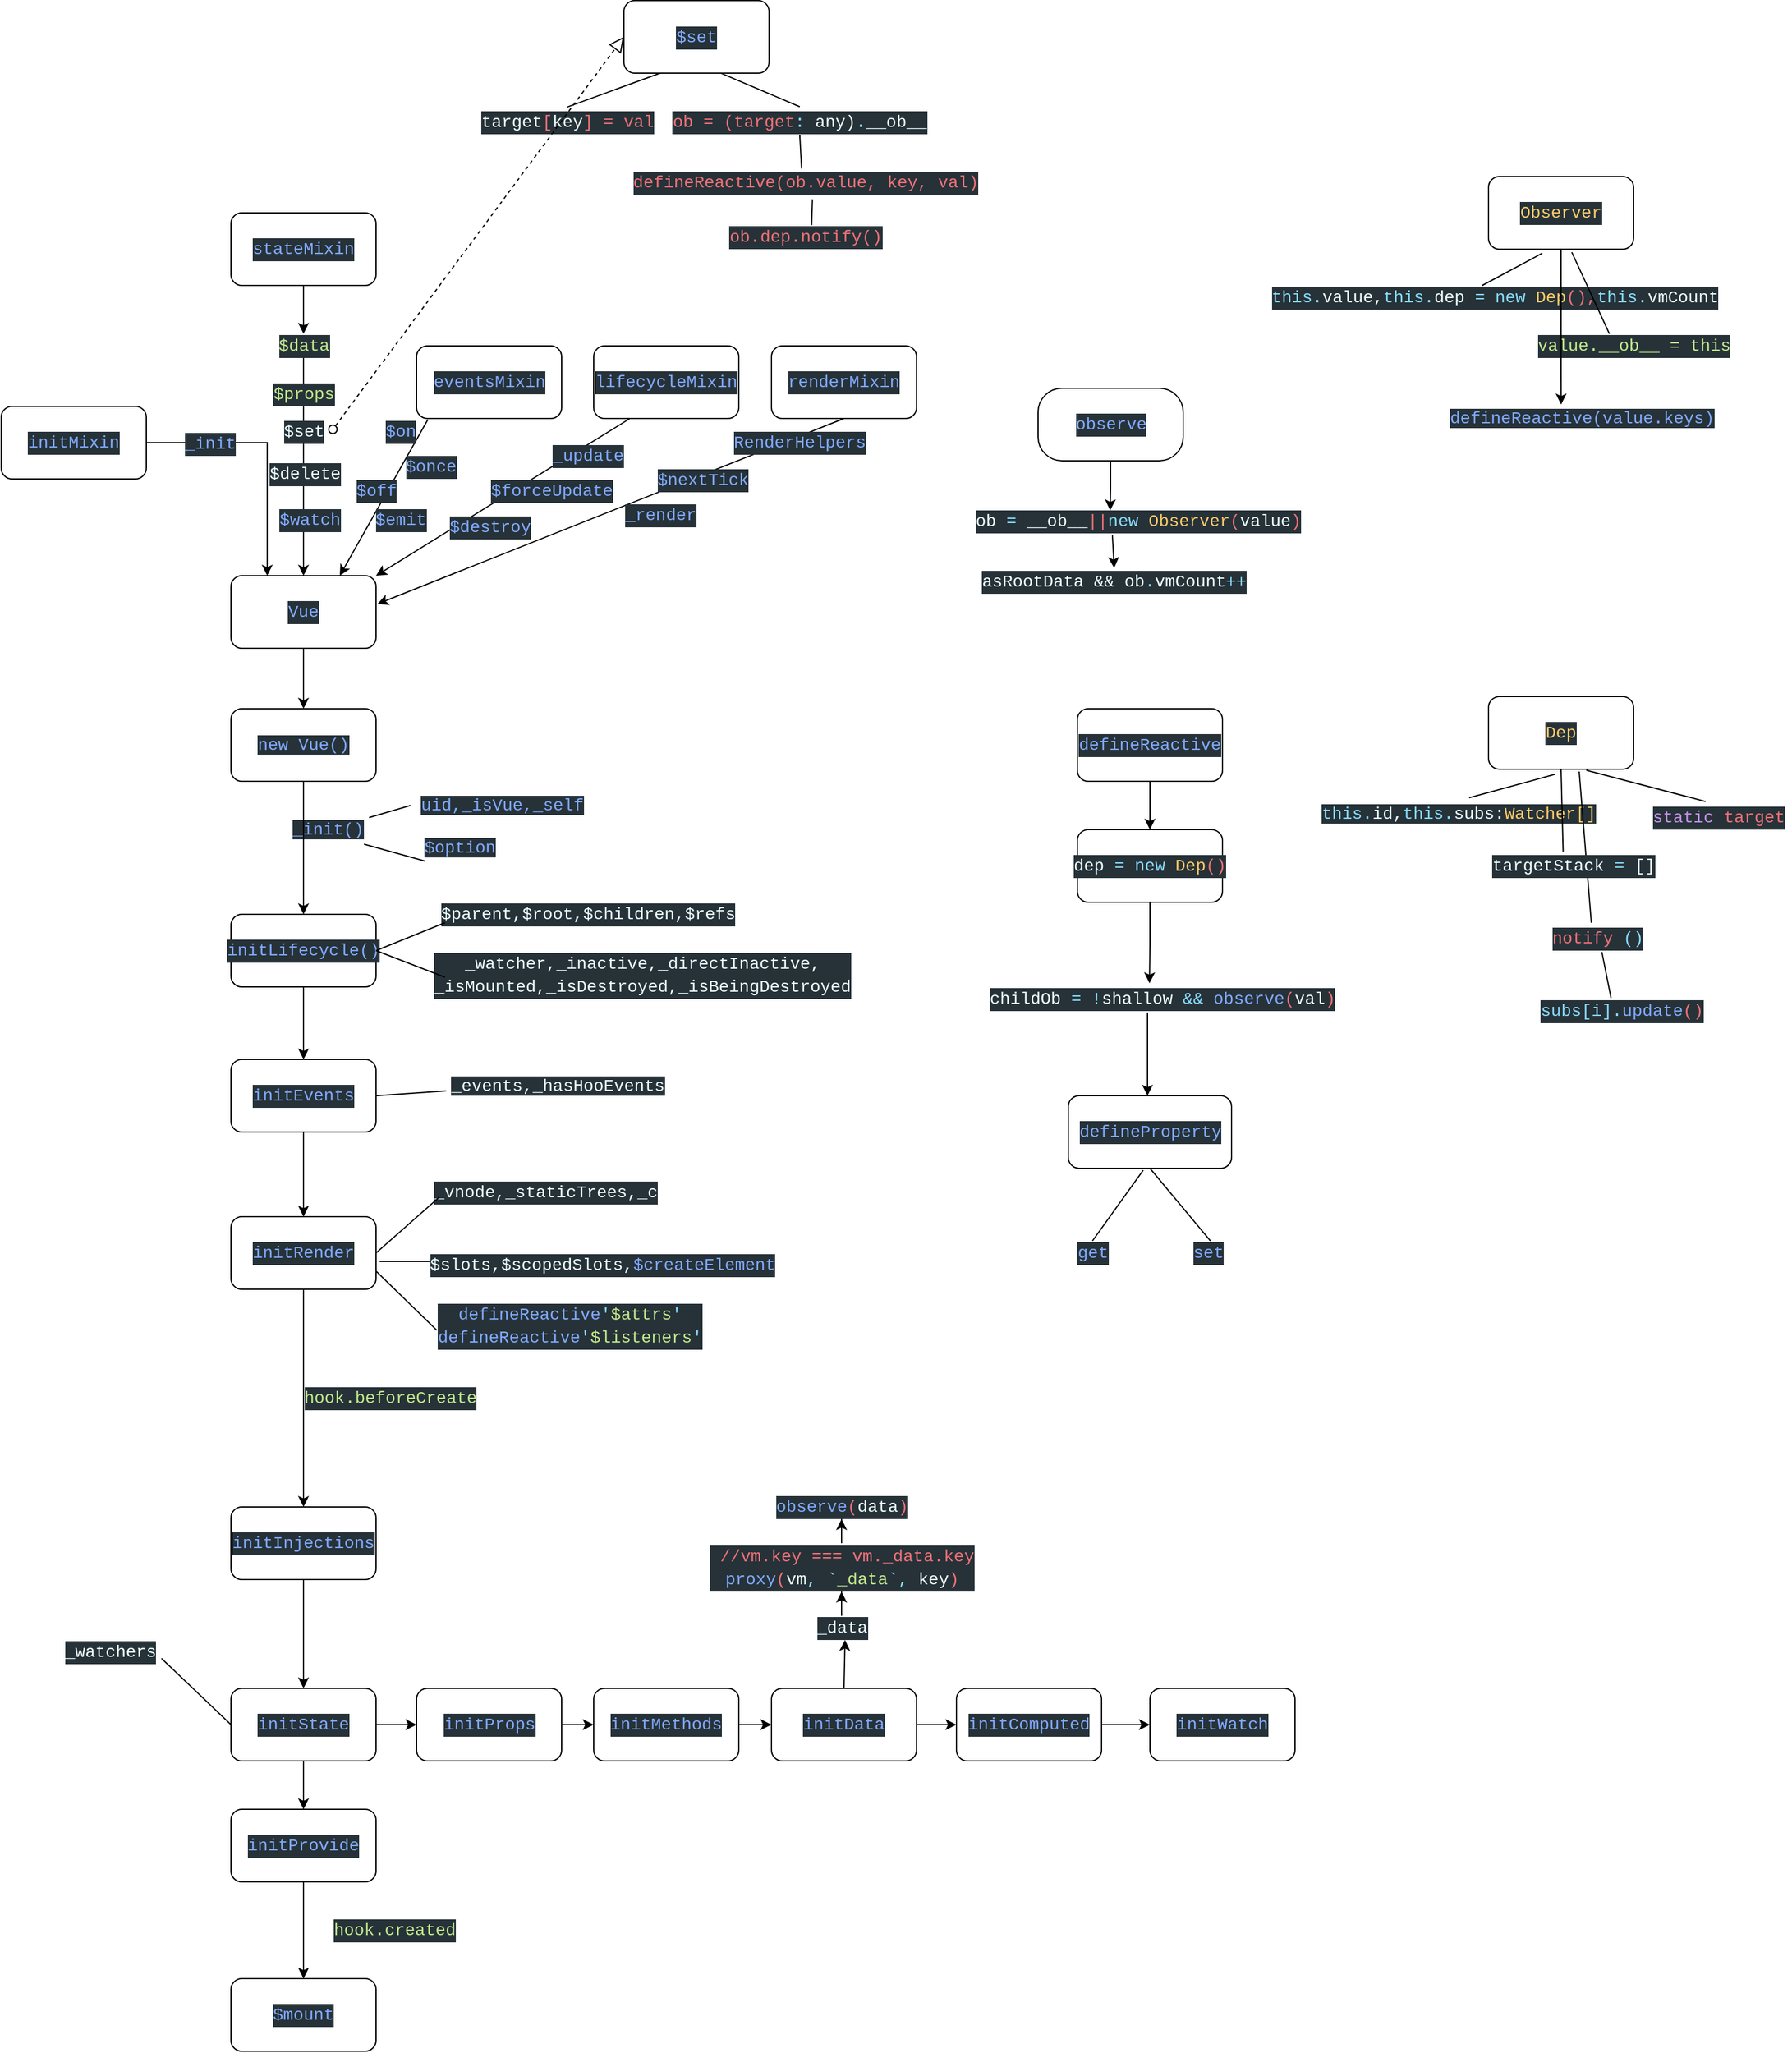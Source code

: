 <mxfile version="12.8.1" type="github">
  <diagram id="HaypddCMn4GJKSfDNTMn" name="第 1 页">
    <mxGraphModel dx="2893" dy="5134" grid="1" gridSize="10" guides="1" tooltips="1" connect="1" arrows="1" fold="1" page="1" pageScale="1" pageWidth="827" pageHeight="1169" math="0" shadow="0">
      <root>
        <mxCell id="0" />
        <mxCell id="1" parent="0" />
        <mxCell id="xdbv4cudd_OSbG77WNhc-2" value="" style="edgeStyle=orthogonalEdgeStyle;rounded=0;orthogonalLoop=1;jettySize=auto;html=1;" parent="1" source="6u7h2ixZPunD_qiW9e1f-1" target="xdbv4cudd_OSbG77WNhc-1" edge="1">
          <mxGeometry relative="1" as="geometry" />
        </mxCell>
        <mxCell id="6u7h2ixZPunD_qiW9e1f-1" value="&lt;div style=&quot;color: rgb(238 , 255 , 255) ; background-color: rgb(38 , 50 , 56) ; font-family: &amp;#34;consolas&amp;#34; , &amp;#34;courier new&amp;#34; , monospace ; font-size: 14px ; line-height: 19px ; white-space: pre&quot;&gt;&lt;span style=&quot;color: #82aaff&quot;&gt;Vue&lt;/span&gt;&lt;/div&gt;" style="rounded=1;whiteSpace=wrap;html=1;" parent="1" vertex="1">
          <mxGeometry x="270" y="-1940" width="120" height="60" as="geometry" />
        </mxCell>
        <mxCell id="6u7h2ixZPunD_qiW9e1f-8" value="" style="edgeStyle=orthogonalEdgeStyle;rounded=0;orthogonalLoop=1;jettySize=auto;html=1;" parent="1" source="6u7h2ixZPunD_qiW9e1f-2" target="6u7h2ixZPunD_qiW9e1f-5" edge="1">
          <mxGeometry relative="1" as="geometry" />
        </mxCell>
        <mxCell id="6u7h2ixZPunD_qiW9e1f-2" value="&lt;div style=&quot;color: rgb(238 , 255 , 255) ; background-color: rgb(38 , 50 , 56) ; font-family: &amp;#34;consolas&amp;#34; , &amp;#34;courier new&amp;#34; , monospace ; font-size: 14px ; line-height: 19px ; white-space: pre&quot;&gt;&lt;span style=&quot;color: #82aaff&quot;&gt;initLifecycle()&lt;/span&gt;&lt;/div&gt;" style="rounded=1;whiteSpace=wrap;html=1;" parent="1" vertex="1">
          <mxGeometry x="270" y="-1660" width="120" height="60" as="geometry" />
        </mxCell>
        <mxCell id="6u7h2ixZPunD_qiW9e1f-12" value="" style="edgeStyle=orthogonalEdgeStyle;rounded=0;orthogonalLoop=1;jettySize=auto;html=1;" parent="1" source="6u7h2ixZPunD_qiW9e1f-3" target="6u7h2ixZPunD_qiW9e1f-11" edge="1">
          <mxGeometry relative="1" as="geometry" />
        </mxCell>
        <mxCell id="6u7h2ixZPunD_qiW9e1f-3" value="&lt;div style=&quot;color: rgb(238 , 255 , 255) ; background-color: rgb(38 , 50 , 56) ; font-family: &amp;#34;consolas&amp;#34; , &amp;#34;courier new&amp;#34; , monospace ; font-size: 14px ; line-height: 19px ; white-space: pre&quot;&gt;&lt;span style=&quot;color: #82aaff&quot;&gt;initInjections&lt;/span&gt;&lt;/div&gt;" style="rounded=1;whiteSpace=wrap;html=1;" parent="1" vertex="1">
          <mxGeometry x="270" y="-1170" width="120" height="60" as="geometry" />
        </mxCell>
        <mxCell id="6u7h2ixZPunD_qiW9e1f-6" value="" style="edgeStyle=orthogonalEdgeStyle;rounded=0;orthogonalLoop=1;jettySize=auto;html=1;" parent="1" source="6u7h2ixZPunD_qiW9e1f-4" target="6u7h2ixZPunD_qiW9e1f-3" edge="1">
          <mxGeometry relative="1" as="geometry">
            <Array as="points">
              <mxPoint x="330" y="-1270" />
              <mxPoint x="330" y="-1270" />
            </Array>
          </mxGeometry>
        </mxCell>
        <mxCell id="6u7h2ixZPunD_qiW9e1f-4" value="&lt;div style=&quot;color: rgb(238 , 255 , 255) ; background-color: rgb(38 , 50 , 56) ; font-family: &amp;#34;consolas&amp;#34; , &amp;#34;courier new&amp;#34; , monospace ; font-size: 14px ; line-height: 19px ; white-space: pre&quot;&gt;&lt;span style=&quot;color: #82aaff&quot;&gt;initRender&lt;/span&gt;&lt;/div&gt;" style="rounded=1;whiteSpace=wrap;html=1;" parent="1" vertex="1">
          <mxGeometry x="270" y="-1410" width="120" height="60" as="geometry" />
        </mxCell>
        <mxCell id="6u7h2ixZPunD_qiW9e1f-9" value="" style="edgeStyle=orthogonalEdgeStyle;rounded=0;orthogonalLoop=1;jettySize=auto;html=1;" parent="1" source="6u7h2ixZPunD_qiW9e1f-5" target="6u7h2ixZPunD_qiW9e1f-4" edge="1">
          <mxGeometry relative="1" as="geometry" />
        </mxCell>
        <mxCell id="6u7h2ixZPunD_qiW9e1f-5" value="&lt;div style=&quot;color: rgb(238 , 255 , 255) ; background-color: rgb(38 , 50 , 56) ; font-family: &amp;#34;consolas&amp;#34; , &amp;#34;courier new&amp;#34; , monospace ; font-size: 14px ; line-height: 19px ; white-space: pre&quot;&gt;&lt;span style=&quot;color: #82aaff&quot;&gt;initEvents&lt;/span&gt;&lt;/div&gt;" style="rounded=1;whiteSpace=wrap;html=1;" parent="1" vertex="1">
          <mxGeometry x="270" y="-1540" width="120" height="60" as="geometry" />
        </mxCell>
        <mxCell id="6u7h2ixZPunD_qiW9e1f-7" value="&lt;div style=&quot;color: rgb(238 , 255 , 255) ; background-color: rgb(38 , 50 , 56) ; font-family: &amp;#34;consolas&amp;#34; , &amp;#34;courier new&amp;#34; , monospace ; font-size: 14px ; line-height: 19px ; white-space: pre&quot;&gt;&lt;span style=&quot;color: #c3e88d&quot;&gt;hook.beforeCreate&lt;/span&gt;&lt;/div&gt;" style="text;html=1;strokeColor=none;fillColor=none;align=center;verticalAlign=middle;whiteSpace=wrap;rounded=0;" parent="1" vertex="1">
          <mxGeometry x="367" y="-1270" width="70" height="20" as="geometry" />
        </mxCell>
        <mxCell id="6u7h2ixZPunD_qiW9e1f-21" value="" style="edgeStyle=orthogonalEdgeStyle;rounded=0;orthogonalLoop=1;jettySize=auto;html=1;" parent="1" source="6u7h2ixZPunD_qiW9e1f-11" target="6u7h2ixZPunD_qiW9e1f-13" edge="1">
          <mxGeometry relative="1" as="geometry" />
        </mxCell>
        <mxCell id="6u7h2ixZPunD_qiW9e1f-29" value="" style="edgeStyle=orthogonalEdgeStyle;rounded=0;orthogonalLoop=1;jettySize=auto;html=1;" parent="1" source="6u7h2ixZPunD_qiW9e1f-11" target="6u7h2ixZPunD_qiW9e1f-28" edge="1">
          <mxGeometry relative="1" as="geometry" />
        </mxCell>
        <mxCell id="6u7h2ixZPunD_qiW9e1f-11" value="&lt;div style=&quot;color: rgb(238 , 255 , 255) ; background-color: rgb(38 , 50 , 56) ; font-family: &amp;#34;consolas&amp;#34; , &amp;#34;courier new&amp;#34; , monospace ; font-size: 14px ; line-height: 19px ; white-space: pre&quot;&gt;&lt;span style=&quot;color: #82aaff&quot;&gt;initState&lt;/span&gt;&lt;/div&gt;" style="rounded=1;whiteSpace=wrap;html=1;" parent="1" vertex="1">
          <mxGeometry x="270" y="-1020" width="120" height="60" as="geometry" />
        </mxCell>
        <mxCell id="6u7h2ixZPunD_qiW9e1f-22" value="" style="edgeStyle=orthogonalEdgeStyle;rounded=0;orthogonalLoop=1;jettySize=auto;html=1;" parent="1" source="6u7h2ixZPunD_qiW9e1f-13" target="6u7h2ixZPunD_qiW9e1f-14" edge="1">
          <mxGeometry relative="1" as="geometry" />
        </mxCell>
        <mxCell id="6u7h2ixZPunD_qiW9e1f-13" value="&lt;div style=&quot;color: rgb(238 , 255 , 255) ; background-color: rgb(38 , 50 , 56) ; font-family: &amp;#34;consolas&amp;#34; , &amp;#34;courier new&amp;#34; , monospace ; font-size: 14px ; line-height: 19px ; white-space: pre&quot;&gt;&lt;span style=&quot;color: #82aaff&quot;&gt;initProps&lt;/span&gt;&lt;/div&gt;" style="rounded=1;whiteSpace=wrap;html=1;" parent="1" vertex="1">
          <mxGeometry x="423.5" y="-1020" width="120" height="60" as="geometry" />
        </mxCell>
        <mxCell id="6u7h2ixZPunD_qiW9e1f-23" value="" style="edgeStyle=orthogonalEdgeStyle;rounded=0;orthogonalLoop=1;jettySize=auto;html=1;" parent="1" source="6u7h2ixZPunD_qiW9e1f-14" target="6u7h2ixZPunD_qiW9e1f-15" edge="1">
          <mxGeometry relative="1" as="geometry" />
        </mxCell>
        <mxCell id="6u7h2ixZPunD_qiW9e1f-14" value="&lt;div style=&quot;color: rgb(238 , 255 , 255) ; background-color: rgb(38 , 50 , 56) ; font-family: &amp;#34;consolas&amp;#34; , &amp;#34;courier new&amp;#34; , monospace ; font-size: 14px ; line-height: 19px ; white-space: pre&quot;&gt;&lt;span style=&quot;color: #82aaff&quot;&gt;initMethods&lt;/span&gt;&lt;/div&gt;" style="rounded=1;whiteSpace=wrap;html=1;" parent="1" vertex="1">
          <mxGeometry x="570" y="-1020" width="120" height="60" as="geometry" />
        </mxCell>
        <mxCell id="6u7h2ixZPunD_qiW9e1f-25" value="" style="edgeStyle=orthogonalEdgeStyle;rounded=0;orthogonalLoop=1;jettySize=auto;html=1;" parent="1" source="6u7h2ixZPunD_qiW9e1f-15" target="6u7h2ixZPunD_qiW9e1f-24" edge="1">
          <mxGeometry relative="1" as="geometry" />
        </mxCell>
        <mxCell id="6u7h2ixZPunD_qiW9e1f-15" value="&lt;div style=&quot;color: rgb(238 , 255 , 255) ; background-color: rgb(38 , 50 , 56) ; font-family: &amp;#34;consolas&amp;#34; , &amp;#34;courier new&amp;#34; , monospace ; font-size: 14px ; line-height: 19px ; white-space: pre&quot;&gt;&lt;span style=&quot;color: #82aaff&quot;&gt;initData&lt;/span&gt;&lt;/div&gt;" style="rounded=1;whiteSpace=wrap;html=1;" parent="1" vertex="1">
          <mxGeometry x="717" y="-1020" width="120" height="60" as="geometry" />
        </mxCell>
        <mxCell id="6u7h2ixZPunD_qiW9e1f-27" value="" style="edgeStyle=orthogonalEdgeStyle;rounded=0;orthogonalLoop=1;jettySize=auto;html=1;" parent="1" source="6u7h2ixZPunD_qiW9e1f-24" target="6u7h2ixZPunD_qiW9e1f-26" edge="1">
          <mxGeometry relative="1" as="geometry" />
        </mxCell>
        <mxCell id="6u7h2ixZPunD_qiW9e1f-24" value="&lt;div style=&quot;color: rgb(238 , 255 , 255) ; background-color: rgb(38 , 50 , 56) ; font-family: &amp;#34;consolas&amp;#34; , &amp;#34;courier new&amp;#34; , monospace ; font-size: 14px ; line-height: 19px ; white-space: pre&quot;&gt;&lt;span style=&quot;color: #82aaff&quot;&gt;initComputed&lt;/span&gt;&lt;/div&gt;" style="rounded=1;whiteSpace=wrap;html=1;" parent="1" vertex="1">
          <mxGeometry x="870" y="-1020" width="120" height="60" as="geometry" />
        </mxCell>
        <mxCell id="6u7h2ixZPunD_qiW9e1f-26" value="&lt;div style=&quot;color: rgb(238 , 255 , 255) ; background-color: rgb(38 , 50 , 56) ; font-family: &amp;#34;consolas&amp;#34; , &amp;#34;courier new&amp;#34; , monospace ; font-size: 14px ; line-height: 19px ; white-space: pre&quot;&gt;&lt;span style=&quot;color: #82aaff&quot;&gt;initWatch&lt;/span&gt;&lt;/div&gt;" style="rounded=1;whiteSpace=wrap;html=1;" parent="1" vertex="1">
          <mxGeometry x="1030" y="-1020" width="120" height="60" as="geometry" />
        </mxCell>
        <mxCell id="6u7h2ixZPunD_qiW9e1f-31" value="" style="edgeStyle=orthogonalEdgeStyle;rounded=0;orthogonalLoop=1;jettySize=auto;html=1;" parent="1" source="6u7h2ixZPunD_qiW9e1f-28" edge="1">
          <mxGeometry relative="1" as="geometry">
            <mxPoint x="330" y="-780" as="targetPoint" />
          </mxGeometry>
        </mxCell>
        <mxCell id="6u7h2ixZPunD_qiW9e1f-28" value="&lt;div style=&quot;color: rgb(238 , 255 , 255) ; background-color: rgb(38 , 50 , 56) ; font-family: &amp;#34;consolas&amp;#34; , &amp;#34;courier new&amp;#34; , monospace ; font-size: 14px ; line-height: 19px ; white-space: pre&quot;&gt;&lt;span style=&quot;color: #82aaff&quot;&gt;initProvide&lt;/span&gt;&lt;/div&gt;" style="rounded=1;whiteSpace=wrap;html=1;" parent="1" vertex="1">
          <mxGeometry x="270" y="-920" width="120" height="60" as="geometry" />
        </mxCell>
        <mxCell id="6u7h2ixZPunD_qiW9e1f-32" value="&lt;div style=&quot;color: rgb(238 , 255 , 255) ; background-color: rgb(38 , 50 , 56) ; font-family: &amp;#34;consolas&amp;#34; , &amp;#34;courier new&amp;#34; , monospace ; font-size: 14px ; line-height: 19px ; white-space: pre&quot;&gt;&lt;span style=&quot;color: #c3e88d&quot;&gt;hook.created&lt;/span&gt;&lt;/div&gt;" style="text;html=1;align=center;verticalAlign=middle;resizable=0;points=[];autosize=1;" parent="1" vertex="1">
          <mxGeometry x="350" y="-830" width="110" height="20" as="geometry" />
        </mxCell>
        <mxCell id="6u7h2ixZPunD_qiW9e1f-33" value="&lt;div style=&quot;color: rgb(238 , 255 , 255) ; background-color: rgb(38 , 50 , 56) ; font-family: &amp;#34;consolas&amp;#34; , &amp;#34;courier new&amp;#34; , monospace ; font-size: 14px ; line-height: 19px ; white-space: pre&quot;&gt;&lt;span style=&quot;color: #82aaff&quot;&gt;$mount&lt;/span&gt;&lt;/div&gt;" style="rounded=1;whiteSpace=wrap;html=1;" parent="1" vertex="1">
          <mxGeometry x="270" y="-780" width="120" height="60" as="geometry" />
        </mxCell>
        <mxCell id="6u7h2ixZPunD_qiW9e1f-37" style="edgeStyle=orthogonalEdgeStyle;rounded=0;orthogonalLoop=1;jettySize=auto;html=1;exitX=1;exitY=0.5;exitDx=0;exitDy=0;entryX=0.25;entryY=0;entryDx=0;entryDy=0;" parent="1" source="6u7h2ixZPunD_qiW9e1f-34" target="6u7h2ixZPunD_qiW9e1f-1" edge="1">
          <mxGeometry relative="1" as="geometry">
            <mxPoint x="210" y="-2049" as="sourcePoint" />
          </mxGeometry>
        </mxCell>
        <mxCell id="6u7h2ixZPunD_qiW9e1f-34" value="&lt;div style=&quot;color: rgb(238 , 255 , 255) ; background-color: rgb(38 , 50 , 56) ; font-family: &amp;#34;consolas&amp;#34; , &amp;#34;courier new&amp;#34; , monospace ; font-size: 14px ; line-height: 19px ; white-space: pre&quot;&gt;&lt;span style=&quot;color: #82aaff&quot;&gt;initMixin&lt;/span&gt;&lt;/div&gt;" style="rounded=1;whiteSpace=wrap;html=1;" parent="1" vertex="1">
          <mxGeometry x="80" y="-2080" width="120" height="60" as="geometry" />
        </mxCell>
        <mxCell id="6u7h2ixZPunD_qiW9e1f-44" style="edgeStyle=orthogonalEdgeStyle;rounded=0;orthogonalLoop=1;jettySize=auto;html=1;entryX=0.5;entryY=0;entryDx=0;entryDy=0;" parent="1" source="6u7h2ixZPunD_qiW9e1f-46" target="6u7h2ixZPunD_qiW9e1f-1" edge="1">
          <mxGeometry relative="1" as="geometry" />
        </mxCell>
        <mxCell id="6u7h2ixZPunD_qiW9e1f-38" value="&lt;div style=&quot;color: rgb(238 , 255 , 255) ; background-color: rgb(38 , 50 , 56) ; font-family: &amp;#34;consolas&amp;#34; , &amp;#34;courier new&amp;#34; , monospace ; font-size: 14px ; line-height: 19px ; white-space: pre&quot;&gt;&lt;div style=&quot;font-family: &amp;#34;consolas&amp;#34; , &amp;#34;courier new&amp;#34; , monospace ; line-height: 19px&quot;&gt;&lt;span style=&quot;color: #82aaff&quot;&gt;stateMixin&lt;/span&gt;&lt;/div&gt;&lt;/div&gt;" style="rounded=1;whiteSpace=wrap;html=1;" parent="1" vertex="1">
          <mxGeometry x="270" y="-2240" width="120" height="60" as="geometry" />
        </mxCell>
        <mxCell id="6u7h2ixZPunD_qiW9e1f-41" value="&lt;div style=&quot;color: rgb(238 , 255 , 255) ; background-color: rgb(38 , 50 , 56) ; font-family: &amp;#34;consolas&amp;#34; , &amp;#34;courier new&amp;#34; , monospace ; font-size: 14px ; line-height: 19px ; white-space: pre&quot;&gt;&lt;div style=&quot;font-family: &amp;#34;consolas&amp;#34; , &amp;#34;courier new&amp;#34; , monospace ; line-height: 19px&quot;&gt;&lt;span style=&quot;color: #82aaff&quot;&gt;renderMixin&lt;/span&gt;&lt;/div&gt;&lt;/div&gt;" style="rounded=1;whiteSpace=wrap;html=1;" parent="1" vertex="1">
          <mxGeometry x="717" y="-2130" width="120" height="60" as="geometry" />
        </mxCell>
        <mxCell id="6u7h2ixZPunD_qiW9e1f-42" value="&lt;div style=&quot;color: rgb(238 , 255 , 255) ; background-color: rgb(38 , 50 , 56) ; font-family: &amp;#34;consolas&amp;#34; , &amp;#34;courier new&amp;#34; , monospace ; font-size: 14px ; line-height: 19px ; white-space: pre&quot;&gt;&lt;div style=&quot;font-family: &amp;#34;consolas&amp;#34; , &amp;#34;courier new&amp;#34; , monospace ; line-height: 19px&quot;&gt;&lt;div style=&quot;line-height: 19px&quot;&gt;&lt;span style=&quot;color: #82aaff&quot;&gt;lifecycleMixin&lt;/span&gt;&lt;/div&gt;&lt;/div&gt;&lt;/div&gt;" style="rounded=1;whiteSpace=wrap;html=1;" parent="1" vertex="1">
          <mxGeometry x="570" y="-2130" width="120" height="60" as="geometry" />
        </mxCell>
        <mxCell id="6u7h2ixZPunD_qiW9e1f-43" value="&lt;div style=&quot;color: rgb(238 , 255 , 255) ; background-color: rgb(38 , 50 , 56) ; font-family: &amp;#34;consolas&amp;#34; , &amp;#34;courier new&amp;#34; , monospace ; font-size: 14px ; line-height: 19px ; white-space: pre&quot;&gt;&lt;span style=&quot;color: #82aaff&quot;&gt;_init&lt;/span&gt;&lt;/div&gt;" style="text;html=1;" parent="1" vertex="1">
          <mxGeometry x="230" y="-2065" width="50" height="30" as="geometry" />
        </mxCell>
        <mxCell id="6u7h2ixZPunD_qiW9e1f-45" value="&lt;div style=&quot;color: rgb(238 , 255 , 255) ; background-color: rgb(38 , 50 , 56) ; font-family: &amp;#34;consolas&amp;#34; , &amp;#34;courier new&amp;#34; , monospace ; font-size: 14px ; line-height: 19px ; white-space: pre&quot;&gt;&lt;div style=&quot;font-family: &amp;#34;consolas&amp;#34; , &amp;#34;courier new&amp;#34; , monospace ; line-height: 19px&quot;&gt;&lt;div style=&quot;line-height: 19px&quot;&gt;&lt;div style=&quot;font-family: &amp;#34;consolas&amp;#34; , &amp;#34;courier new&amp;#34; , monospace ; line-height: 19px&quot;&gt;&lt;span style=&quot;color: #82aaff&quot;&gt;eventsMixin&lt;/span&gt;&lt;/div&gt;&lt;/div&gt;&lt;/div&gt;&lt;/div&gt;" style="rounded=1;whiteSpace=wrap;html=1;" parent="1" vertex="1">
          <mxGeometry x="423.5" y="-2130" width="120" height="60" as="geometry" />
        </mxCell>
        <mxCell id="6u7h2ixZPunD_qiW9e1f-47" value="&lt;div style=&quot;color: rgb(238 , 255 , 255) ; background-color: rgb(38 , 50 , 56) ; font-family: &amp;#34;consolas&amp;#34; , &amp;#34;courier new&amp;#34; , monospace ; font-size: 14px ; line-height: 19px ; white-space: pre&quot;&gt;&lt;span style=&quot;color: #c3e88d&quot;&gt;$props&lt;/span&gt;&lt;/div&gt;" style="text;html=1;align=center;verticalAlign=middle;resizable=0;points=[];autosize=1;" parent="1" vertex="1">
          <mxGeometry x="300" y="-2100" width="60" height="20" as="geometry" />
        </mxCell>
        <mxCell id="6u7h2ixZPunD_qiW9e1f-48" value="&lt;div style=&quot;color: rgb(238 , 255 , 255) ; background-color: rgb(38 , 50 , 56) ; font-family: &amp;#34;consolas&amp;#34; , &amp;#34;courier new&amp;#34; , monospace ; font-size: 14px ; line-height: 19px ; white-space: pre&quot;&gt;$set&lt;/div&gt;" style="text;html=1;align=center;verticalAlign=middle;resizable=0;points=[];autosize=1;" parent="1" vertex="1">
          <mxGeometry x="305" y="-2069" width="50" height="20" as="geometry" />
        </mxCell>
        <mxCell id="6u7h2ixZPunD_qiW9e1f-46" value="&lt;div style=&quot;color: rgb(238 , 255 , 255) ; background-color: rgb(38 , 50 , 56) ; font-family: &amp;#34;consolas&amp;#34; , &amp;#34;courier new&amp;#34; , monospace ; font-size: 14px ; line-height: 19px ; white-space: pre&quot;&gt;&lt;span style=&quot;color: #c3e88d&quot;&gt;$data&lt;/span&gt;&lt;/div&gt;" style="text;html=1;align=center;verticalAlign=middle;resizable=0;points=[];autosize=1;" parent="1" vertex="1">
          <mxGeometry x="305" y="-2140" width="50" height="20" as="geometry" />
        </mxCell>
        <mxCell id="6u7h2ixZPunD_qiW9e1f-49" style="edgeStyle=orthogonalEdgeStyle;rounded=0;orthogonalLoop=1;jettySize=auto;html=1;entryX=0.5;entryY=0;entryDx=0;entryDy=0;" parent="1" source="6u7h2ixZPunD_qiW9e1f-38" target="6u7h2ixZPunD_qiW9e1f-46" edge="1">
          <mxGeometry relative="1" as="geometry">
            <mxPoint x="330" y="-2070" as="sourcePoint" />
            <mxPoint x="330" y="-1940" as="targetPoint" />
          </mxGeometry>
        </mxCell>
        <mxCell id="6u7h2ixZPunD_qiW9e1f-50" value="&lt;div style=&quot;color: rgb(238 , 255 , 255) ; background-color: rgb(38 , 50 , 56) ; font-family: &amp;#34;consolas&amp;#34; , &amp;#34;courier new&amp;#34; , monospace ; font-size: 14px ; line-height: 19px ; white-space: pre&quot;&gt;$delete&lt;/div&gt;" style="text;html=1;" parent="1" vertex="1">
          <mxGeometry x="300" y="-2040" width="60" height="30" as="geometry" />
        </mxCell>
        <mxCell id="6u7h2ixZPunD_qiW9e1f-52" value="&lt;div style=&quot;color: rgb(238 , 255 , 255) ; background-color: rgb(38 , 50 , 56) ; font-family: &amp;#34;consolas&amp;#34; , &amp;#34;courier new&amp;#34; , monospace ; font-size: 14px ; line-height: 19px ; white-space: pre&quot;&gt;&lt;span style=&quot;color: #82aaff&quot;&gt;$watch&lt;/span&gt;&lt;/div&gt;" style="text;html=1;align=center;verticalAlign=middle;resizable=0;points=[];autosize=1;" parent="1" vertex="1">
          <mxGeometry x="305" y="-1996" width="60" height="20" as="geometry" />
        </mxCell>
        <mxCell id="6u7h2ixZPunD_qiW9e1f-54" value="" style="endArrow=classic;html=1;exitX=0.078;exitY=1.014;exitDx=0;exitDy=0;exitPerimeter=0;entryX=0.75;entryY=0;entryDx=0;entryDy=0;" parent="1" source="6u7h2ixZPunD_qiW9e1f-45" target="6u7h2ixZPunD_qiW9e1f-1" edge="1">
          <mxGeometry width="50" height="50" relative="1" as="geometry">
            <mxPoint x="440" y="-1930" as="sourcePoint" />
            <mxPoint x="490" y="-1980" as="targetPoint" />
          </mxGeometry>
        </mxCell>
        <mxCell id="6u7h2ixZPunD_qiW9e1f-55" value="&lt;div style=&quot;color: rgb(238 , 255 , 255) ; background-color: rgb(38 , 50 , 56) ; font-family: &amp;#34;consolas&amp;#34; , &amp;#34;courier new&amp;#34; , monospace ; font-size: 14px ; line-height: 19px ; white-space: pre&quot;&gt;&lt;span style=&quot;color: #82aaff&quot;&gt;$on&lt;/span&gt;&lt;/div&gt;" style="text;html=1;align=center;verticalAlign=middle;resizable=0;points=[];autosize=1;" parent="1" vertex="1">
          <mxGeometry x="390" y="-2069" width="40" height="20" as="geometry" />
        </mxCell>
        <mxCell id="6u7h2ixZPunD_qiW9e1f-58" value="&lt;div style=&quot;color: rgb(238 , 255 , 255) ; background-color: rgb(38 , 50 , 56) ; font-family: &amp;#34;consolas&amp;#34; , &amp;#34;courier new&amp;#34; , monospace ; font-size: 14px ; line-height: 19px ; white-space: pre&quot;&gt;&lt;span style=&quot;color: #82aaff&quot;&gt;$once&lt;/span&gt;&lt;/div&gt;" style="text;html=1;align=center;verticalAlign=middle;resizable=0;points=[];autosize=1;" parent="1" vertex="1">
          <mxGeometry x="410" y="-2040" width="50" height="20" as="geometry" />
        </mxCell>
        <mxCell id="6u7h2ixZPunD_qiW9e1f-59" value="&lt;div style=&quot;color: rgb(238 , 255 , 255) ; background-color: rgb(38 , 50 , 56) ; font-family: &amp;#34;consolas&amp;#34; , &amp;#34;courier new&amp;#34; , monospace ; font-size: 14px ; line-height: 19px ; white-space: pre&quot;&gt;&lt;span style=&quot;color: #82aaff&quot;&gt;$off&lt;/span&gt;&lt;/div&gt;" style="text;html=1;align=center;verticalAlign=middle;resizable=0;points=[];autosize=1;" parent="1" vertex="1">
          <mxGeometry x="365" y="-2020" width="50" height="20" as="geometry" />
        </mxCell>
        <mxCell id="6u7h2ixZPunD_qiW9e1f-60" value="&lt;div style=&quot;color: rgb(238 , 255 , 255) ; background-color: rgb(38 , 50 , 56) ; font-family: &amp;#34;consolas&amp;#34; , &amp;#34;courier new&amp;#34; , monospace ; font-size: 14px ; line-height: 19px ; white-space: pre&quot;&gt;&lt;span style=&quot;color: #82aaff&quot;&gt;$emit&lt;/span&gt;&lt;/div&gt;" style="text;html=1;align=center;verticalAlign=middle;resizable=0;points=[];autosize=1;" parent="1" vertex="1">
          <mxGeometry x="385" y="-1996" width="50" height="20" as="geometry" />
        </mxCell>
        <mxCell id="6u7h2ixZPunD_qiW9e1f-63" value="" style="endArrow=classic;html=1;exitX=0.25;exitY=1;exitDx=0;exitDy=0;entryX=1;entryY=0;entryDx=0;entryDy=0;" parent="1" source="6u7h2ixZPunD_qiW9e1f-42" target="6u7h2ixZPunD_qiW9e1f-1" edge="1">
          <mxGeometry width="50" height="50" relative="1" as="geometry">
            <mxPoint x="440" y="-1910" as="sourcePoint" />
            <mxPoint x="490" y="-1960" as="targetPoint" />
          </mxGeometry>
        </mxCell>
        <mxCell id="6u7h2ixZPunD_qiW9e1f-64" value="&lt;div style=&quot;color: rgb(238 , 255 , 255) ; background-color: rgb(38 , 50 , 56) ; font-family: &amp;#34;consolas&amp;#34; , &amp;#34;courier new&amp;#34; , monospace ; font-size: 14px ; line-height: 19px ; white-space: pre&quot;&gt;&lt;span style=&quot;color: #82aaff&quot;&gt;_update&lt;/span&gt;&lt;/div&gt;" style="text;html=1;align=center;verticalAlign=middle;resizable=0;points=[];autosize=1;" parent="1" vertex="1">
          <mxGeometry x="530" y="-2049" width="70" height="20" as="geometry" />
        </mxCell>
        <mxCell id="6u7h2ixZPunD_qiW9e1f-65" value="&lt;div style=&quot;color: rgb(238 , 255 , 255) ; background-color: rgb(38 , 50 , 56) ; font-family: &amp;#34;consolas&amp;#34; , &amp;#34;courier new&amp;#34; , monospace ; font-size: 14px ; line-height: 19px ; white-space: pre&quot;&gt;&lt;span style=&quot;color: #82aaff&quot;&gt;$forceUpdate&lt;/span&gt;&lt;/div&gt;" style="text;html=1;align=center;verticalAlign=middle;resizable=0;points=[];autosize=1;" parent="1" vertex="1">
          <mxGeometry x="480" y="-2020" width="110" height="20" as="geometry" />
        </mxCell>
        <mxCell id="6u7h2ixZPunD_qiW9e1f-66" value="&lt;div style=&quot;color: rgb(238 , 255 , 255) ; background-color: rgb(38 , 50 , 56) ; font-family: &amp;#34;consolas&amp;#34; , &amp;#34;courier new&amp;#34; , monospace ; font-size: 14px ; line-height: 19px ; white-space: pre&quot;&gt;&lt;span style=&quot;color: #82aaff&quot;&gt;$destroy&lt;/span&gt;&lt;/div&gt;" style="text;html=1;align=center;verticalAlign=middle;resizable=0;points=[];autosize=1;" parent="1" vertex="1">
          <mxGeometry x="443.5" y="-1990" width="80" height="20" as="geometry" />
        </mxCell>
        <mxCell id="6u7h2ixZPunD_qiW9e1f-67" value="" style="endArrow=classic;html=1;exitX=0.5;exitY=1;exitDx=0;exitDy=0;entryX=1.01;entryY=0.389;entryDx=0;entryDy=0;entryPerimeter=0;" parent="1" source="6u7h2ixZPunD_qiW9e1f-41" target="6u7h2ixZPunD_qiW9e1f-1" edge="1">
          <mxGeometry width="50" height="50" relative="1" as="geometry">
            <mxPoint x="440" y="-1920" as="sourcePoint" />
            <mxPoint x="410" y="-1900" as="targetPoint" />
          </mxGeometry>
        </mxCell>
        <mxCell id="6u7h2ixZPunD_qiW9e1f-68" value="&lt;div style=&quot;color: rgb(238 , 255 , 255) ; background-color: rgb(38 , 50 , 56) ; font-family: &amp;#34;consolas&amp;#34; , &amp;#34;courier new&amp;#34; , monospace ; font-size: 14px ; line-height: 19px ; white-space: pre&quot;&gt;&lt;div style=&quot;font-family: &amp;#34;consolas&amp;#34; , &amp;#34;courier new&amp;#34; , monospace ; line-height: 19px&quot;&gt;&lt;span style=&quot;color: #82aaff&quot;&gt;$nextTick&lt;/span&gt;&lt;/div&gt;&lt;/div&gt;" style="text;html=1;align=center;verticalAlign=middle;resizable=0;points=[];autosize=1;" parent="1" vertex="1">
          <mxGeometry x="620" y="-2029" width="80" height="20" as="geometry" />
        </mxCell>
        <mxCell id="6u7h2ixZPunD_qiW9e1f-69" value="&lt;div style=&quot;color: rgb(238 , 255 , 255) ; background-color: rgb(38 , 50 , 56) ; font-family: &amp;#34;consolas&amp;#34; , &amp;#34;courier new&amp;#34; , monospace ; font-size: 14px ; line-height: 19px ; white-space: pre&quot;&gt;&lt;span style=&quot;color: #82aaff&quot;&gt;_render&lt;/span&gt;&lt;/div&gt;" style="text;html=1;align=center;verticalAlign=middle;resizable=0;points=[];autosize=1;" parent="1" vertex="1">
          <mxGeometry x="590" y="-2000" width="70" height="20" as="geometry" />
        </mxCell>
        <mxCell id="6u7h2ixZPunD_qiW9e1f-70" value="&lt;div style=&quot;color: rgb(238 , 255 , 255) ; background-color: rgb(38 , 50 , 56) ; font-family: &amp;#34;consolas&amp;#34; , &amp;#34;courier new&amp;#34; , monospace ; font-size: 14px ; line-height: 19px ; white-space: pre&quot;&gt;&lt;span style=&quot;color: #82aaff&quot;&gt;RenderHelpers&lt;/span&gt;&lt;/div&gt;" style="text;html=1;align=center;verticalAlign=middle;resizable=0;points=[];autosize=1;" parent="1" vertex="1">
          <mxGeometry x="680" y="-2060" width="120" height="20" as="geometry" />
        </mxCell>
        <mxCell id="6u7h2ixZPunD_qiW9e1f-72" value="&lt;span style=&quot;color: rgb(130 , 170 , 255) ; font-family: &amp;#34;consolas&amp;#34; , &amp;#34;courier new&amp;#34; , monospace ; font-size: 14px ; text-align: left ; white-space: pre ; background-color: rgb(38 , 50 , 56)&quot;&gt;_init()&lt;/span&gt;" style="text;html=1;align=center;verticalAlign=middle;resizable=0;points=[];autosize=1;" parent="1" vertex="1">
          <mxGeometry x="315" y="-1740" width="70" height="20" as="geometry" />
        </mxCell>
        <mxCell id="Anq4O1ZWj0-ePRSyiXMI-1" value="&lt;div style=&quot;text-align: left&quot;&gt;&lt;font color=&quot;#82aaff&quot; face=&quot;consolas, courier new, monospace&quot;&gt;&lt;span style=&quot;font-size: 14px ; white-space: pre ; background-color: rgb(38 , 50 , 56)&quot;&gt;uid,_isVue,_self&lt;/span&gt;&lt;/font&gt;&lt;/div&gt;" style="text;html=1;align=center;verticalAlign=middle;resizable=0;points=[];autosize=1;" vertex="1" parent="1">
          <mxGeometry x="423.5" y="-1760" width="140" height="20" as="geometry" />
        </mxCell>
        <mxCell id="xdbv4cudd_OSbG77WNhc-3" value="" style="edgeStyle=orthogonalEdgeStyle;rounded=0;orthogonalLoop=1;jettySize=auto;html=1;" parent="1" source="xdbv4cudd_OSbG77WNhc-1" target="6u7h2ixZPunD_qiW9e1f-2" edge="1">
          <mxGeometry relative="1" as="geometry" />
        </mxCell>
        <mxCell id="xdbv4cudd_OSbG77WNhc-1" value="&lt;span style=&quot;color: rgb(130 , 170 , 255) ; font-family: &amp;#34;consolas&amp;#34; , &amp;#34;courier new&amp;#34; , monospace ; font-size: 14px ; white-space: pre ; background-color: rgb(38 , 50 , 56)&quot;&gt;new Vue()&lt;/span&gt;" style="rounded=1;whiteSpace=wrap;html=1;" parent="1" vertex="1">
          <mxGeometry x="270" y="-1830" width="120" height="60" as="geometry" />
        </mxCell>
        <mxCell id="Anq4O1ZWj0-ePRSyiXMI-6" value="&lt;div style=&quot;color: rgb(238 , 255 , 255) ; background-color: rgb(38 , 50 , 56) ; font-family: &amp;#34;consolas&amp;#34; , &amp;#34;courier new&amp;#34; , monospace ; font-size: 14px ; line-height: 19px ; white-space: pre&quot;&gt;$parent,$root,$children,$refs&lt;/div&gt;" style="text;html=1;align=center;verticalAlign=middle;resizable=0;points=[];autosize=1;" vertex="1" parent="1">
          <mxGeometry x="445" y="-1670" width="240" height="20" as="geometry" />
        </mxCell>
        <mxCell id="Anq4O1ZWj0-ePRSyiXMI-7" value="" style="endArrow=none;html=1;exitX=1;exitY=0.5;exitDx=0;exitDy=0;entryX=0.008;entryY=0.85;entryDx=0;entryDy=0;entryPerimeter=0;" edge="1" parent="1" source="6u7h2ixZPunD_qiW9e1f-2" target="Anq4O1ZWj0-ePRSyiXMI-6">
          <mxGeometry width="50" height="50" relative="1" as="geometry">
            <mxPoint x="500" y="-1540" as="sourcePoint" />
            <mxPoint x="550" y="-1590" as="targetPoint" />
          </mxGeometry>
        </mxCell>
        <mxCell id="Anq4O1ZWj0-ePRSyiXMI-8" value="&lt;div style=&quot;color: rgb(238 , 255 , 255) ; background-color: rgb(38 , 50 , 56) ; font-family: &amp;#34;consolas&amp;#34; , &amp;#34;courier new&amp;#34; , monospace ; font-size: 14px ; line-height: 19px ; white-space: pre&quot;&gt;_watcher,_inactive,_directInactive,&lt;/div&gt;&lt;div style=&quot;color: rgb(238 , 255 , 255) ; background-color: rgb(38 , 50 , 56) ; font-family: &amp;#34;consolas&amp;#34; , &amp;#34;courier new&amp;#34; , monospace ; font-size: 14px ; line-height: 19px ; white-space: pre&quot;&gt;_isMounted,_isDestroyed,_isBeingDestroyed&lt;/div&gt;" style="text;html=1;align=center;verticalAlign=middle;resizable=0;points=[];autosize=1;" vertex="1" parent="1">
          <mxGeometry x="445" y="-1630" width="330" height="40" as="geometry" />
        </mxCell>
        <mxCell id="Anq4O1ZWj0-ePRSyiXMI-9" value="" style="endArrow=none;html=1;exitX=1;exitY=0.5;exitDx=0;exitDy=0;entryX=0.006;entryY=0.55;entryDx=0;entryDy=0;entryPerimeter=0;" edge="1" parent="1" source="6u7h2ixZPunD_qiW9e1f-2" target="Anq4O1ZWj0-ePRSyiXMI-8">
          <mxGeometry width="50" height="50" relative="1" as="geometry">
            <mxPoint x="430" y="-1500" as="sourcePoint" />
            <mxPoint x="480" y="-1550" as="targetPoint" />
          </mxGeometry>
        </mxCell>
        <mxCell id="Anq4O1ZWj0-ePRSyiXMI-10" value="&lt;span style=&quot;color: rgb(130 , 170 , 255) ; font-family: &amp;#34;consolas&amp;#34; , &amp;#34;courier new&amp;#34; , monospace ; font-size: 14px ; text-align: left ; white-space: pre ; background-color: rgb(38 , 50 , 56)&quot;&gt;$option&lt;/span&gt;" style="text;html=1;align=center;verticalAlign=middle;resizable=0;points=[];autosize=1;" vertex="1" parent="1">
          <mxGeometry x="423.5" y="-1725" width="70" height="20" as="geometry" />
        </mxCell>
        <mxCell id="Anq4O1ZWj0-ePRSyiXMI-11" value="" style="endArrow=none;html=1;entryX=-0.036;entryY=0.5;entryDx=0;entryDy=0;entryPerimeter=0;" edge="1" parent="1" source="6u7h2ixZPunD_qiW9e1f-72" target="Anq4O1ZWj0-ePRSyiXMI-1">
          <mxGeometry width="50" height="50" relative="1" as="geometry">
            <mxPoint x="500" y="-1680" as="sourcePoint" />
            <mxPoint x="550" y="-1730" as="targetPoint" />
          </mxGeometry>
        </mxCell>
        <mxCell id="Anq4O1ZWj0-ePRSyiXMI-12" value="" style="endArrow=none;html=1;exitX=0.929;exitY=1.1;exitDx=0;exitDy=0;exitPerimeter=0;entryX=0.1;entryY=1.05;entryDx=0;entryDy=0;entryPerimeter=0;" edge="1" parent="1" source="6u7h2ixZPunD_qiW9e1f-72" target="Anq4O1ZWj0-ePRSyiXMI-10">
          <mxGeometry width="50" height="50" relative="1" as="geometry">
            <mxPoint x="380" y="-1670" as="sourcePoint" />
            <mxPoint x="430" y="-1720" as="targetPoint" />
          </mxGeometry>
        </mxCell>
        <mxCell id="Anq4O1ZWj0-ePRSyiXMI-13" value="&lt;font color=&quot;#eeffff&quot; face=&quot;consolas, courier new, monospace&quot;&gt;&lt;span style=&quot;font-size: 14px ; white-space: pre ; background-color: rgb(38 , 50 , 56)&quot;&gt;_events,_hasHooEvents&lt;br/&gt;&lt;br/&gt;&lt;/span&gt;&lt;/font&gt;" style="text;html=1;align=center;verticalAlign=middle;resizable=0;points=[];autosize=1;" vertex="1" parent="1">
          <mxGeometry x="450" y="-1525" width="180" height="30" as="geometry" />
        </mxCell>
        <mxCell id="Anq4O1ZWj0-ePRSyiXMI-14" value="" style="endArrow=none;html=1;exitX=1;exitY=0.5;exitDx=0;exitDy=0;entryX=-0.011;entryY=0.367;entryDx=0;entryDy=0;entryPerimeter=0;" edge="1" parent="1" source="6u7h2ixZPunD_qiW9e1f-5" target="Anq4O1ZWj0-ePRSyiXMI-13">
          <mxGeometry width="50" height="50" relative="1" as="geometry">
            <mxPoint x="400" y="-1490" as="sourcePoint" />
            <mxPoint x="450" y="-1540" as="targetPoint" />
          </mxGeometry>
        </mxCell>
        <mxCell id="Anq4O1ZWj0-ePRSyiXMI-15" value="&lt;div style=&quot;color: rgb(238 , 255 , 255) ; background-color: rgb(38 , 50 , 56) ; font-family: &amp;#34;consolas&amp;#34; , &amp;#34;courier new&amp;#34; , monospace ; font-size: 14px ; line-height: 19px ; white-space: pre&quot;&gt;&lt;div&gt;_vnode,_staticTrees,_c&lt;/div&gt;&lt;div&gt;&lt;span style=&quot;color: #f07178&quot;&gt;&lt;/span&gt;&lt;/div&gt;&lt;/div&gt;" style="text;html=1;align=center;verticalAlign=middle;resizable=0;points=[];autosize=1;" vertex="1" parent="1">
          <mxGeometry x="440" y="-1440" width="180" height="20" as="geometry" />
        </mxCell>
        <mxCell id="Anq4O1ZWj0-ePRSyiXMI-16" value="&lt;div style=&quot;color: rgb(238 , 255 , 255) ; background-color: rgb(38 , 50 , 56) ; font-family: &amp;#34;consolas&amp;#34; , &amp;#34;courier new&amp;#34; , monospace ; font-size: 14px ; line-height: 19px ; white-space: pre&quot;&gt;&lt;div&gt;&lt;div style=&quot;font-family: &amp;#34;consolas&amp;#34; , &amp;#34;courier new&amp;#34; , monospace ; line-height: 19px&quot;&gt;$slots,&lt;span style=&quot;font-family: &amp;#34;consolas&amp;#34; , &amp;#34;courier new&amp;#34; , monospace&quot;&gt;$scopedSlots,&lt;/span&gt;&lt;span style=&quot;color: rgb(130 , 170 , 255) ; font-family: &amp;#34;consolas&amp;#34; , &amp;#34;courier new&amp;#34; , monospace&quot;&gt;$&lt;/span&gt;&lt;span style=&quot;color: rgb(130 , 170 , 255) ; font-family: &amp;#34;consolas&amp;#34; , &amp;#34;courier new&amp;#34; , monospace&quot;&gt;createElement&lt;/span&gt;&lt;/div&gt;&lt;/div&gt;&lt;div&gt;&lt;span style=&quot;color: #f07178&quot;&gt;&lt;/span&gt;&lt;/div&gt;&lt;/div&gt;" style="text;html=1;align=center;verticalAlign=middle;resizable=0;points=[];autosize=1;" vertex="1" parent="1">
          <mxGeometry x="437" y="-1380" width="280" height="20" as="geometry" />
        </mxCell>
        <mxCell id="Anq4O1ZWj0-ePRSyiXMI-17" value="" style="endArrow=none;html=1;exitX=1;exitY=0.5;exitDx=0;exitDy=0;entryX=0.012;entryY=0.7;entryDx=0;entryDy=0;entryPerimeter=0;" edge="1" parent="1" source="6u7h2ixZPunD_qiW9e1f-4" target="Anq4O1ZWj0-ePRSyiXMI-15">
          <mxGeometry width="50" height="50" relative="1" as="geometry">
            <mxPoint x="640" y="-1410" as="sourcePoint" />
            <mxPoint x="690" y="-1460" as="targetPoint" />
          </mxGeometry>
        </mxCell>
        <mxCell id="Anq4O1ZWj0-ePRSyiXMI-18" value="" style="endArrow=none;html=1;exitX=1.025;exitY=0.617;exitDx=0;exitDy=0;exitPerimeter=0;entryX=-0.006;entryY=0.35;entryDx=0;entryDy=0;entryPerimeter=0;" edge="1" parent="1" source="6u7h2ixZPunD_qiW9e1f-4" target="Anq4O1ZWj0-ePRSyiXMI-16">
          <mxGeometry width="50" height="50" relative="1" as="geometry">
            <mxPoint x="400" y="-1310" as="sourcePoint" />
            <mxPoint x="450" y="-1360" as="targetPoint" />
          </mxGeometry>
        </mxCell>
        <mxCell id="Anq4O1ZWj0-ePRSyiXMI-24" value="" style="edgeStyle=orthogonalEdgeStyle;rounded=0;orthogonalLoop=1;jettySize=auto;html=1;" edge="1" parent="1" source="Anq4O1ZWj0-ePRSyiXMI-19" target="Anq4O1ZWj0-ePRSyiXMI-23">
          <mxGeometry relative="1" as="geometry" />
        </mxCell>
        <mxCell id="Anq4O1ZWj0-ePRSyiXMI-19" value="&lt;div style=&quot;color: rgb(238 , 255 , 255) ; background-color: rgb(38 , 50 , 56) ; font-family: &amp;#34;consolas&amp;#34; , &amp;#34;courier new&amp;#34; , monospace ; font-size: 14px ; line-height: 19px ; white-space: pre&quot;&gt;&lt;span style=&quot;color: #82aaff&quot;&gt;defineReactive&lt;/span&gt;&lt;/div&gt;" style="rounded=1;whiteSpace=wrap;html=1;" vertex="1" parent="1">
          <mxGeometry x="970" y="-1830" width="120" height="60" as="geometry" />
        </mxCell>
        <mxCell id="Anq4O1ZWj0-ePRSyiXMI-26" value="" style="edgeStyle=orthogonalEdgeStyle;rounded=0;orthogonalLoop=1;jettySize=auto;html=1;entryX=0.463;entryY=-0.15;entryDx=0;entryDy=0;entryPerimeter=0;" edge="1" parent="1" source="Anq4O1ZWj0-ePRSyiXMI-23" target="Anq4O1ZWj0-ePRSyiXMI-83">
          <mxGeometry relative="1" as="geometry">
            <mxPoint x="1030" y="-1620" as="targetPoint" />
          </mxGeometry>
        </mxCell>
        <mxCell id="Anq4O1ZWj0-ePRSyiXMI-23" value="&lt;div style=&quot;color: rgb(238 , 255 , 255) ; background-color: rgb(38 , 50 , 56) ; font-family: &amp;#34;consolas&amp;#34; , &amp;#34;courier new&amp;#34; , monospace ; font-size: 14px ; line-height: 19px ; white-space: pre&quot;&gt;&lt;div style=&quot;font-family: &amp;#34;consolas&amp;#34; , &amp;#34;courier new&amp;#34; , monospace ; line-height: 19px&quot;&gt;&lt;div style=&quot;font-family: &amp;#34;consolas&amp;#34; , &amp;#34;courier new&amp;#34; , monospace ; line-height: 19px&quot;&gt;&lt;div style=&quot;font-family: &amp;#34;consolas&amp;#34; , &amp;#34;courier new&amp;#34; , monospace ; line-height: 19px&quot;&gt;dep&lt;span style=&quot;color: #f07178&quot;&gt;&amp;nbsp;&lt;/span&gt;&lt;span style=&quot;color: #89ddff&quot;&gt;=&lt;/span&gt;&lt;span style=&quot;color: #f07178&quot;&gt;&amp;nbsp;&lt;/span&gt;&lt;span style=&quot;color: #89ddff&quot;&gt;new&lt;/span&gt;&lt;span style=&quot;color: #f07178&quot;&gt;&amp;nbsp;&lt;/span&gt;&lt;span style=&quot;color: #ffcb6b&quot;&gt;Dep&lt;/span&gt;&lt;span style=&quot;color: #f07178&quot;&gt;()&lt;/span&gt;&lt;/div&gt;&lt;/div&gt;&lt;/div&gt;&lt;/div&gt;" style="rounded=1;whiteSpace=wrap;html=1;" vertex="1" parent="1">
          <mxGeometry x="970" y="-1730" width="120" height="60" as="geometry" />
        </mxCell>
        <mxCell id="Anq4O1ZWj0-ePRSyiXMI-27" value="&lt;div style=&quot;color: rgb(238 , 255 , 255) ; background-color: rgb(38 , 50 , 56) ; font-family: &amp;#34;consolas&amp;#34; , &amp;#34;courier new&amp;#34; , monospace ; font-size: 14px ; line-height: 19px ; white-space: pre&quot;&gt;&lt;div style=&quot;font-family: &amp;#34;consolas&amp;#34; , &amp;#34;courier new&amp;#34; , monospace ; line-height: 19px&quot;&gt;&lt;div style=&quot;font-family: &amp;#34;consolas&amp;#34; , &amp;#34;courier new&amp;#34; , monospace ; line-height: 19px&quot;&gt;&lt;div style=&quot;font-family: &amp;#34;consolas&amp;#34; , &amp;#34;courier new&amp;#34; , monospace ; line-height: 19px&quot;&gt;&lt;div style=&quot;font-family: &amp;#34;consolas&amp;#34; , &amp;#34;courier new&amp;#34; , monospace ; line-height: 19px&quot;&gt;&lt;span style=&quot;color: #82aaff&quot;&gt;defineProperty&lt;/span&gt;&lt;/div&gt;&lt;/div&gt;&lt;/div&gt;&lt;/div&gt;&lt;/div&gt;" style="rounded=1;whiteSpace=wrap;html=1;" vertex="1" parent="1">
          <mxGeometry x="962.5" y="-1510" width="135" height="60" as="geometry" />
        </mxCell>
        <mxCell id="Anq4O1ZWj0-ePRSyiXMI-20" value="&lt;div style=&quot;color: rgb(238 , 255 , 255) ; background-color: rgb(38 , 50 , 56) ; font-family: &amp;#34;consolas&amp;#34; , &amp;#34;courier new&amp;#34; , monospace ; font-size: 14px ; line-height: 19px ; white-space: pre&quot;&gt;&lt;span style=&quot;color: #82aaff&quot;&gt;defineReactive&lt;/span&gt;&lt;span style=&quot;color: #89ddff&quot;&gt;&#39;&lt;/span&gt;&lt;span style=&quot;color: #c3e88d&quot;&gt;$attrs&lt;/span&gt;&lt;span style=&quot;color: #89ddff&quot;&gt;&#39;&lt;/span&gt;&lt;/div&gt;&lt;div style=&quot;color: rgb(238 , 255 , 255) ; background-color: rgb(38 , 50 , 56) ; font-family: &amp;#34;consolas&amp;#34; , &amp;#34;courier new&amp;#34; , monospace ; font-size: 14px ; line-height: 19px ; white-space: pre&quot;&gt;&lt;div style=&quot;font-family: &amp;#34;consolas&amp;#34; , &amp;#34;courier new&amp;#34; , monospace ; line-height: 19px&quot;&gt;&lt;span style=&quot;color: #82aaff&quot;&gt;defineReactive&lt;/span&gt;&lt;span style=&quot;color: #89ddff&quot;&gt;&#39;&lt;/span&gt;&lt;span style=&quot;color: #c3e88d&quot;&gt;$&lt;/span&gt;&lt;span style=&quot;color: rgb(195 , 232 , 141)&quot;&gt;listeners&lt;/span&gt;&lt;span style=&quot;color: rgb(137 , 221 , 255)&quot;&gt;&#39;&lt;/span&gt;&lt;br&gt;&lt;/div&gt;&lt;/div&gt;" style="text;html=1;align=center;verticalAlign=middle;resizable=0;points=[];autosize=1;" vertex="1" parent="1">
          <mxGeometry x="440" y="-1340" width="220" height="40" as="geometry" />
        </mxCell>
        <mxCell id="Anq4O1ZWj0-ePRSyiXMI-21" value="" style="endArrow=none;html=1;exitX=1;exitY=0.75;exitDx=0;exitDy=0;entryX=0.001;entryY=0.597;entryDx=0;entryDy=0;entryPerimeter=0;" edge="1" parent="1" source="6u7h2ixZPunD_qiW9e1f-4" target="Anq4O1ZWj0-ePRSyiXMI-20">
          <mxGeometry width="50" height="50" relative="1" as="geometry">
            <mxPoint x="500" y="-1210" as="sourcePoint" />
            <mxPoint x="550" y="-1260" as="targetPoint" />
          </mxGeometry>
        </mxCell>
        <mxCell id="Anq4O1ZWj0-ePRSyiXMI-29" value="&lt;div style=&quot;background-color: rgb(38 , 50 , 56) ; font-family: &amp;#34;consolas&amp;#34; , &amp;#34;courier new&amp;#34; , monospace ; font-size: 14px ; line-height: 19px ; white-space: pre&quot;&gt;&lt;div style=&quot;font-family: &amp;#34;consolas&amp;#34; , &amp;#34;courier new&amp;#34; , monospace ; line-height: 19px&quot;&gt;&lt;font color=&quot;#82aaff&quot;&gt;get&lt;/font&gt;&lt;/div&gt;&lt;/div&gt;" style="text;html=1;strokeColor=none;fillColor=none;align=center;verticalAlign=middle;whiteSpace=wrap;rounded=0;" vertex="1" parent="1">
          <mxGeometry x="962.5" y="-1390" width="40" height="20" as="geometry" />
        </mxCell>
        <mxCell id="Anq4O1ZWj0-ePRSyiXMI-31" value="&lt;div style=&quot;color: rgb(238 , 255 , 255) ; background-color: rgb(38 , 50 , 56) ; font-family: &amp;#34;consolas&amp;#34; , &amp;#34;courier new&amp;#34; , monospace ; font-size: 14px ; line-height: 19px ; white-space: pre&quot;&gt;&lt;span style=&quot;color: #82aaff&quot;&gt;set&lt;/span&gt;&lt;/div&gt;" style="text;html=1;align=center;verticalAlign=middle;resizable=0;points=[];autosize=1;" vertex="1" parent="1">
          <mxGeometry x="1057.5" y="-1390" width="40" height="20" as="geometry" />
        </mxCell>
        <mxCell id="Anq4O1ZWj0-ePRSyiXMI-32" value="" style="endArrow=none;html=1;exitX=0.459;exitY=1.026;exitDx=0;exitDy=0;exitPerimeter=0;entryX=0.5;entryY=0;entryDx=0;entryDy=0;" edge="1" parent="1" source="Anq4O1ZWj0-ePRSyiXMI-27" target="Anq4O1ZWj0-ePRSyiXMI-29">
          <mxGeometry width="50" height="50" relative="1" as="geometry">
            <mxPoint x="1020" y="-1360" as="sourcePoint" />
            <mxPoint x="1070" y="-1410" as="targetPoint" />
          </mxGeometry>
        </mxCell>
        <mxCell id="Anq4O1ZWj0-ePRSyiXMI-33" value="" style="endArrow=none;html=1;exitX=0.5;exitY=1;exitDx=0;exitDy=0;entryX=0.563;entryY=0;entryDx=0;entryDy=0;entryPerimeter=0;" edge="1" parent="1" source="Anq4O1ZWj0-ePRSyiXMI-27" target="Anq4O1ZWj0-ePRSyiXMI-31">
          <mxGeometry width="50" height="50" relative="1" as="geometry">
            <mxPoint x="1020" y="-1300" as="sourcePoint" />
            <mxPoint x="1070" y="-1350" as="targetPoint" />
          </mxGeometry>
        </mxCell>
        <mxCell id="Anq4O1ZWj0-ePRSyiXMI-35" value="&lt;div style=&quot;color: rgb(238 , 255 , 255) ; background-color: rgb(38 , 50 , 56) ; font-family: &amp;#34;consolas&amp;#34; , &amp;#34;courier new&amp;#34; , monospace ; font-size: 14px ; line-height: 19px ; white-space: pre&quot;&gt;&lt;span style=&quot;color: #ffcb6b&quot;&gt;Dep&lt;/span&gt;&lt;/div&gt;" style="rounded=1;whiteSpace=wrap;html=1;" vertex="1" parent="1">
          <mxGeometry x="1310" y="-1840" width="120" height="60" as="geometry" />
        </mxCell>
        <mxCell id="Anq4O1ZWj0-ePRSyiXMI-38" value="&lt;span style=&quot;font-family: &amp;#34;consolas&amp;#34; , &amp;#34;courier new&amp;#34; , monospace ; font-size: 14px ; white-space: pre ; background-color: rgb(38 , 50 , 56) ; color: rgb(137 , 221 , 255)&quot;&gt;this.&lt;/span&gt;&lt;span style=&quot;color: rgb(238 , 255 , 255) ; font-family: &amp;#34;consolas&amp;#34; , &amp;#34;courier new&amp;#34; , monospace ; font-size: 14px ; white-space: pre ; background-color: rgb(38 , 50 , 56)&quot;&gt;id,&lt;/span&gt;&lt;span style=&quot;font-family: &amp;#34;consolas&amp;#34; , &amp;#34;courier new&amp;#34; , monospace ; font-size: 14px ; white-space: pre ; background-color: rgb(38 , 50 , 56) ; color: rgb(137 , 221 , 255)&quot;&gt;this.&lt;/span&gt;&lt;span style=&quot;color: rgb(238 , 255 , 255) ; font-family: &amp;#34;consolas&amp;#34; , &amp;#34;courier new&amp;#34; , monospace ; font-size: 14px ; white-space: pre ; background-color: rgb(38 , 50 , 56)&quot;&gt;subs:&lt;/span&gt;&lt;span style=&quot;font-family: &amp;#34;consolas&amp;#34; , &amp;#34;courier new&amp;#34; , monospace ; font-size: 14px ; white-space: pre ; background-color: rgb(38 , 50 , 56)&quot;&gt;&lt;font color=&quot;#ffcb6b&quot;&gt;Watcher[]&lt;/font&gt;&lt;/span&gt;" style="text;html=1;align=center;verticalAlign=middle;resizable=0;points=[];autosize=1;" vertex="1" parent="1">
          <mxGeometry x="1175" y="-1753" width="220" height="20" as="geometry" />
        </mxCell>
        <mxCell id="Anq4O1ZWj0-ePRSyiXMI-39" value="" style="endArrow=none;html=1;entryX=0.461;entryY=1.069;entryDx=0;entryDy=0;entryPerimeter=0;exitX=0.541;exitY=-0.167;exitDx=0;exitDy=0;exitPerimeter=0;" edge="1" parent="1" source="Anq4O1ZWj0-ePRSyiXMI-38" target="Anq4O1ZWj0-ePRSyiXMI-35">
          <mxGeometry width="50" height="50" relative="1" as="geometry">
            <mxPoint x="1399" y="-1740" as="sourcePoint" />
            <mxPoint x="1399" y="-1760" as="targetPoint" />
          </mxGeometry>
        </mxCell>
        <mxCell id="Anq4O1ZWj0-ePRSyiXMI-40" value="" style="endArrow=none;html=1;exitX=0;exitY=0.5;exitDx=0;exitDy=0;entryX=1.032;entryY=0.762;entryDx=0;entryDy=0;entryPerimeter=0;" edge="1" parent="1" source="6u7h2ixZPunD_qiW9e1f-11" target="Anq4O1ZWj0-ePRSyiXMI-41">
          <mxGeometry width="50" height="50" relative="1" as="geometry">
            <mxPoint x="150" y="-1010" as="sourcePoint" />
            <mxPoint x="200" y="-1060" as="targetPoint" />
          </mxGeometry>
        </mxCell>
        <mxCell id="Anq4O1ZWj0-ePRSyiXMI-41" value="&lt;div style=&quot;color: rgb(238 , 255 , 255) ; background-color: rgb(38 , 50 , 56) ; font-family: &amp;#34;consolas&amp;#34; , &amp;#34;courier new&amp;#34; , monospace ; font-size: 14px ; line-height: 19px ; white-space: pre&quot;&gt;_watchers&lt;/div&gt;" style="text;html=1;align=center;verticalAlign=middle;resizable=0;points=[];autosize=1;" vertex="1" parent="1">
          <mxGeometry x="130" y="-1060" width="80" height="20" as="geometry" />
        </mxCell>
        <mxCell id="Anq4O1ZWj0-ePRSyiXMI-45" value="" style="edgeStyle=orthogonalEdgeStyle;rounded=0;orthogonalLoop=1;jettySize=auto;html=1;" edge="1" parent="1" source="Anq4O1ZWj0-ePRSyiXMI-42" target="Anq4O1ZWj0-ePRSyiXMI-44">
          <mxGeometry relative="1" as="geometry" />
        </mxCell>
        <mxCell id="Anq4O1ZWj0-ePRSyiXMI-42" value="&lt;div style=&quot;color: rgb(238 , 255 , 255) ; background-color: rgb(38 , 50 , 56) ; font-family: &amp;#34;consolas&amp;#34; , &amp;#34;courier new&amp;#34; , monospace ; font-size: 14px ; line-height: 19px ; white-space: pre&quot;&gt;_data&lt;/div&gt;" style="text;html=1;align=center;verticalAlign=middle;resizable=0;points=[];autosize=1;" vertex="1" parent="1">
          <mxGeometry x="750" y="-1080" width="50" height="20" as="geometry" />
        </mxCell>
        <mxCell id="Anq4O1ZWj0-ePRSyiXMI-48" value="" style="edgeStyle=orthogonalEdgeStyle;rounded=0;orthogonalLoop=1;jettySize=auto;html=1;" edge="1" parent="1" source="Anq4O1ZWj0-ePRSyiXMI-44" target="Anq4O1ZWj0-ePRSyiXMI-47">
          <mxGeometry relative="1" as="geometry" />
        </mxCell>
        <mxCell id="Anq4O1ZWj0-ePRSyiXMI-44" value="&lt;div style=&quot;color: rgb(238 , 255 , 255) ; background-color: rgb(38 , 50 , 56) ; font-family: &amp;#34;consolas&amp;#34; , &amp;#34;courier new&amp;#34; , monospace ; font-size: 14px ; line-height: 19px ; white-space: pre&quot;&gt;&lt;div style=&quot;font-family: &amp;#34;consolas&amp;#34; , &amp;#34;courier new&amp;#34; , monospace ; line-height: 19px&quot;&gt;&lt;span style=&quot;color: #f07178&quot;&gt;&amp;nbsp;//vm.key === vm._data.key&lt;/span&gt;&lt;/div&gt;&lt;div style=&quot;font-family: &amp;#34;consolas&amp;#34; , &amp;#34;courier new&amp;#34; , monospace ; line-height: 19px&quot;&gt;&lt;span style=&quot;color: #82aaff&quot;&gt;proxy&lt;/span&gt;&lt;span style=&quot;color: #f07178&quot;&gt;(&lt;/span&gt;vm&lt;span style=&quot;color: #89ddff&quot;&gt;,&lt;/span&gt;&lt;span style=&quot;color: #f07178&quot;&gt;&amp;nbsp;&lt;/span&gt;&lt;span style=&quot;color: #89ddff&quot;&gt;`&lt;/span&gt;&lt;span style=&quot;color: #c3e88d&quot;&gt;_data&lt;/span&gt;&lt;span style=&quot;color: #89ddff&quot;&gt;`&lt;/span&gt;&lt;span style=&quot;color: #89ddff&quot;&gt;,&lt;/span&gt;&lt;span style=&quot;color: #f07178&quot;&gt;&amp;nbsp;&lt;/span&gt;key&lt;span style=&quot;color: #f07178&quot;&gt;)&lt;/span&gt;&lt;/div&gt;&lt;/div&gt;" style="text;html=1;align=center;verticalAlign=middle;resizable=0;points=[];autosize=1;" vertex="1" parent="1">
          <mxGeometry x="665" y="-1140" width="220" height="40" as="geometry" />
        </mxCell>
        <mxCell id="Anq4O1ZWj0-ePRSyiXMI-47" value="&lt;div style=&quot;color: rgb(238 , 255 , 255) ; background-color: rgb(38 , 50 , 56) ; font-family: &amp;#34;consolas&amp;#34; , &amp;#34;courier new&amp;#34; , monospace ; font-size: 14px ; line-height: 19px ; white-space: pre&quot;&gt;&lt;div style=&quot;font-family: &amp;#34;consolas&amp;#34; , &amp;#34;courier new&amp;#34; , monospace ; line-height: 19px&quot;&gt;&lt;div style=&quot;font-family: &amp;#34;consolas&amp;#34; , &amp;#34;courier new&amp;#34; , monospace ; line-height: 19px&quot;&gt;&lt;div style=&quot;font-family: &amp;#34;consolas&amp;#34; , &amp;#34;courier new&amp;#34; , monospace ; line-height: 19px&quot;&gt;&lt;div&gt;&lt;span style=&quot;color: rgb(130 , 170 , 255)&quot;&gt;observe&lt;/span&gt;&lt;span style=&quot;color: rgb(240 , 113 , 120)&quot;&gt;(&lt;/span&gt;data&lt;span style=&quot;color: rgb(240 , 113 , 120)&quot;&gt;)&lt;/span&gt;&lt;br&gt;&lt;/div&gt;&lt;/div&gt;&lt;/div&gt;&lt;/div&gt;&lt;/div&gt;" style="text;html=1;align=center;verticalAlign=middle;resizable=0;points=[];autosize=1;" vertex="1" parent="1">
          <mxGeometry x="715" y="-1180" width="120" height="20" as="geometry" />
        </mxCell>
        <mxCell id="Anq4O1ZWj0-ePRSyiXMI-53" value="" style="endArrow=classic;html=1;exitX=0.5;exitY=0;exitDx=0;exitDy=0;entryX=0.557;entryY=1;entryDx=0;entryDy=0;entryPerimeter=0;" edge="1" parent="1" source="6u7h2ixZPunD_qiW9e1f-15" target="Anq4O1ZWj0-ePRSyiXMI-42">
          <mxGeometry width="50" height="50" relative="1" as="geometry">
            <mxPoint x="810" y="-1040" as="sourcePoint" />
            <mxPoint x="860" y="-1090" as="targetPoint" />
          </mxGeometry>
        </mxCell>
        <mxCell id="Anq4O1ZWj0-ePRSyiXMI-59" value="" style="edgeStyle=orthogonalEdgeStyle;rounded=0;orthogonalLoop=1;jettySize=auto;html=1;entryX=0.412;entryY=0.05;entryDx=0;entryDy=0;entryPerimeter=0;" edge="1" parent="1" source="Anq4O1ZWj0-ePRSyiXMI-54" target="Anq4O1ZWj0-ePRSyiXMI-74">
          <mxGeometry relative="1" as="geometry">
            <mxPoint x="997.6" y="-2004" as="targetPoint" />
          </mxGeometry>
        </mxCell>
        <mxCell id="Anq4O1ZWj0-ePRSyiXMI-54" value="&lt;div style=&quot;color: rgb(238 , 255 , 255) ; background-color: rgb(38 , 50 , 56) ; font-family: &amp;#34;consolas&amp;#34; , &amp;#34;courier new&amp;#34; , monospace ; font-size: 14px ; line-height: 19px ; white-space: pre&quot;&gt;&lt;span style=&quot;color: #82aaff&quot;&gt;observe&lt;/span&gt;&lt;/div&gt;" style="rounded=1;whiteSpace=wrap;html=1;arcSize=33;" vertex="1" parent="1">
          <mxGeometry x="937.5" y="-2095" width="120" height="60" as="geometry" />
        </mxCell>
        <mxCell id="Anq4O1ZWj0-ePRSyiXMI-70" value="&lt;div style=&quot;color: rgb(238 , 255 , 255) ; background-color: rgb(38 , 50 , 56) ; font-family: &amp;#34;consolas&amp;#34; , &amp;#34;courier new&amp;#34; , monospace ; font-size: 14px ; line-height: 19px ; white-space: pre&quot;&gt;asRootData &amp;amp;&amp;amp; ob&lt;span style=&quot;color: #89ddff&quot;&gt;.&lt;/span&gt;vmCount&lt;span style=&quot;color: #89ddff&quot;&gt;++&lt;/span&gt;&lt;/div&gt;" style="text;html=1;align=center;verticalAlign=middle;resizable=0;points=[];autosize=1;" vertex="1" parent="1">
          <mxGeometry x="890" y="-1945" width="220" height="20" as="geometry" />
        </mxCell>
        <mxCell id="Anq4O1ZWj0-ePRSyiXMI-73" value="" style="endArrow=classic;html=1;exitX=0.419;exitY=1.05;exitDx=0;exitDy=0;entryX=0.502;entryY=-0.067;entryDx=0;entryDy=0;entryPerimeter=0;exitPerimeter=0;" edge="1" parent="1" source="Anq4O1ZWj0-ePRSyiXMI-74" target="Anq4O1ZWj0-ePRSyiXMI-70">
          <mxGeometry width="50" height="50" relative="1" as="geometry">
            <mxPoint x="997.5" y="-1880" as="sourcePoint" />
            <mxPoint x="1040" y="-1815" as="targetPoint" />
          </mxGeometry>
        </mxCell>
        <mxCell id="Anq4O1ZWj0-ePRSyiXMI-74" value="&lt;div style=&quot;color: rgb(238 , 255 , 255) ; background-color: rgb(38 , 50 , 56) ; font-family: &amp;#34;consolas&amp;#34; , &amp;#34;courier new&amp;#34; , monospace ; font-size: 14px ; line-height: 19px ; white-space: pre&quot;&gt;ob&lt;span style=&quot;color: #f07178&quot;&gt;&amp;nbsp;&lt;/span&gt;&lt;span style=&quot;color: #89ddff&quot;&gt;=&lt;/span&gt;&lt;span style=&quot;color: #f07178&quot;&gt;&amp;nbsp;&lt;/span&gt;&lt;span style=&quot;font-family: &amp;#34;consolas&amp;#34; , &amp;#34;courier new&amp;#34; , monospace&quot;&gt;__ob__&lt;/span&gt;&lt;span style=&quot;color: rgb(240 , 113 , 120)&quot;&gt;||&lt;/span&gt;&lt;span style=&quot;color: rgb(137 , 221 , 255)&quot;&gt;new&lt;/span&gt;&lt;span style=&quot;color: rgb(240 , 113 , 120)&quot;&gt;&amp;nbsp;&lt;/span&gt;&lt;span style=&quot;color: rgb(255 , 203 , 107)&quot;&gt;Observer&lt;/span&gt;&lt;span style=&quot;color: rgb(240 , 113 , 120)&quot;&gt;(&lt;/span&gt;value&lt;span style=&quot;color: rgb(240 , 113 , 120)&quot;&gt;)&lt;/span&gt;&lt;/div&gt;" style="text;html=1;align=center;verticalAlign=middle;resizable=0;points=[];autosize=1;" vertex="1" parent="1">
          <mxGeometry x="890" y="-1995" width="260" height="20" as="geometry" />
        </mxCell>
        <mxCell id="Anq4O1ZWj0-ePRSyiXMI-75" value="&lt;div style=&quot;color: rgb(238 , 255 , 255) ; background-color: rgb(38 , 50 , 56) ; font-family: &amp;#34;consolas&amp;#34; , &amp;#34;courier new&amp;#34; , monospace ; font-size: 14px ; line-height: 19px ; white-space: pre&quot;&gt;&lt;span style=&quot;color: #ffcb6b&quot;&gt;Observer&lt;/span&gt;&lt;/div&gt;" style="rounded=1;whiteSpace=wrap;html=1;" vertex="1" parent="1">
          <mxGeometry x="1310" y="-2270" width="120" height="60" as="geometry" />
        </mxCell>
        <mxCell id="Anq4O1ZWj0-ePRSyiXMI-76" value="" style="endArrow=none;html=1;entryX=0.371;entryY=1.056;entryDx=0;entryDy=0;entryPerimeter=0;exitX=0.471;exitY=0;exitDx=0;exitDy=0;exitPerimeter=0;" edge="1" parent="1" source="Anq4O1ZWj0-ePRSyiXMI-77" target="Anq4O1ZWj0-ePRSyiXMI-75">
          <mxGeometry width="50" height="50" relative="1" as="geometry">
            <mxPoint x="1290" y="-2170" as="sourcePoint" />
            <mxPoint x="1330" y="-2180" as="targetPoint" />
          </mxGeometry>
        </mxCell>
        <mxCell id="Anq4O1ZWj0-ePRSyiXMI-77" value="&lt;div style=&quot;color: rgb(238 , 255 , 255) ; background-color: rgb(38 , 50 , 56) ; font-family: &amp;#34;consolas&amp;#34; , &amp;#34;courier new&amp;#34; , monospace ; font-size: 14px ; line-height: 19px ; white-space: pre&quot;&gt;&lt;span style=&quot;color: #89ddff&quot;&gt;this.&lt;/span&gt;value,&lt;span style=&quot;color: rgb(137 , 221 , 255)&quot;&gt;this.&lt;/span&gt;dep&lt;span style=&quot;color: rgb(240 , 113 , 120)&quot;&gt;&amp;nbsp;&lt;/span&gt;&lt;span style=&quot;color: rgb(137 , 221 , 255)&quot;&gt;=&lt;/span&gt;&lt;span style=&quot;color: rgb(240 , 113 , 120)&quot;&gt;&amp;nbsp;&lt;/span&gt;&lt;span style=&quot;color: rgb(137 , 221 , 255)&quot;&gt;new&lt;/span&gt;&lt;span style=&quot;color: rgb(240 , 113 , 120)&quot;&gt;&amp;nbsp;&lt;/span&gt;&lt;span style=&quot;color: rgb(255 , 203 , 107)&quot;&gt;Dep&lt;/span&gt;&lt;span style=&quot;color: rgb(240 , 113 , 120)&quot;&gt;(),&lt;/span&gt;&lt;span style=&quot;color: rgb(137 , 221 , 255)&quot;&gt;this.&lt;/span&gt;vmCount&lt;/div&gt;" style="text;html=1;align=center;verticalAlign=middle;resizable=0;points=[];autosize=1;" vertex="1" parent="1">
          <mxGeometry x="1140" y="-2180" width="350" height="20" as="geometry" />
        </mxCell>
        <mxCell id="Anq4O1ZWj0-ePRSyiXMI-78" value="&lt;div style=&quot;color: rgb(238 , 255 , 255) ; background-color: rgb(38 , 50 , 56) ; font-family: &amp;#34;consolas&amp;#34; , &amp;#34;courier new&amp;#34; , monospace ; font-size: 14px ; line-height: 19px ; white-space: pre&quot;&gt;&lt;span style=&quot;color: #c3e88d&quot;&gt;value.__ob__ = this&lt;/span&gt;&lt;/div&gt;" style="text;html=1;align=center;verticalAlign=middle;resizable=0;points=[];autosize=1;" vertex="1" parent="1">
          <mxGeometry x="1350" y="-2140" width="160" height="20" as="geometry" />
        </mxCell>
        <mxCell id="Anq4O1ZWj0-ePRSyiXMI-79" value="" style="endArrow=none;html=1;entryX=0.574;entryY=1.043;entryDx=0;entryDy=0;entryPerimeter=0;exitX=0.375;exitY=0;exitDx=0;exitDy=0;exitPerimeter=0;" edge="1" parent="1" source="Anq4O1ZWj0-ePRSyiXMI-78" target="Anq4O1ZWj0-ePRSyiXMI-75">
          <mxGeometry width="50" height="50" relative="1" as="geometry">
            <mxPoint x="1330" y="-2030" as="sourcePoint" />
            <mxPoint x="1380" y="-2080" as="targetPoint" />
          </mxGeometry>
        </mxCell>
        <mxCell id="Anq4O1ZWj0-ePRSyiXMI-81" value="" style="endArrow=classic;html=1;exitX=0.5;exitY=1;exitDx=0;exitDy=0;entryX=0.423;entryY=-0.076;entryDx=0;entryDy=0;entryPerimeter=0;" edge="1" parent="1" source="Anq4O1ZWj0-ePRSyiXMI-75" target="Anq4O1ZWj0-ePRSyiXMI-82">
          <mxGeometry width="50" height="50" relative="1" as="geometry">
            <mxPoint x="1230" y="-2075" as="sourcePoint" />
            <mxPoint x="1370.0" y="-2095" as="targetPoint" />
          </mxGeometry>
        </mxCell>
        <mxCell id="Anq4O1ZWj0-ePRSyiXMI-82" value="&lt;span style=&quot;color: rgb(130 , 170 , 255) ; font-family: &amp;#34;consolas&amp;#34; , &amp;#34;courier new&amp;#34; , monospace ; font-size: 14px ; white-space: pre ; background-color: rgb(38 , 50 , 56)&quot;&gt;defineReactive(value.keys)&lt;/span&gt;" style="text;html=1;align=center;verticalAlign=middle;resizable=0;points=[];autosize=1;" vertex="1" parent="1">
          <mxGeometry x="1277" y="-2080" width="220" height="20" as="geometry" />
        </mxCell>
        <mxCell id="Anq4O1ZWj0-ePRSyiXMI-83" value="&lt;div style=&quot;color: rgb(238 , 255 , 255) ; background-color: rgb(38 , 50 , 56) ; font-family: &amp;#34;consolas&amp;#34; , &amp;#34;courier new&amp;#34; , monospace ; font-size: 14px ; line-height: 19px ; white-space: pre&quot;&gt;&lt;div style=&quot;font-family: &amp;#34;consolas&amp;#34; , &amp;#34;courier new&amp;#34; , monospace ; line-height: 19px&quot;&gt;childOb&lt;span style=&quot;color: #f07178&quot;&gt;&amp;nbsp;&lt;/span&gt;&lt;span style=&quot;color: #89ddff&quot;&gt;=&lt;/span&gt;&lt;span style=&quot;color: #f07178&quot;&gt;&amp;nbsp;&lt;/span&gt;&lt;span style=&quot;color: #89ddff&quot;&gt;!&lt;/span&gt;shallow&lt;span style=&quot;color: #f07178&quot;&gt;&amp;nbsp;&lt;/span&gt;&lt;span style=&quot;color: #89ddff&quot;&gt;&amp;amp;&amp;amp;&lt;/span&gt;&lt;span style=&quot;color: #f07178&quot;&gt;&amp;nbsp;&lt;/span&gt;&lt;span style=&quot;color: #82aaff&quot;&gt;observe&lt;/span&gt;&lt;span style=&quot;color: #f07178&quot;&gt;(&lt;/span&gt;val&lt;span style=&quot;color: #f07178&quot;&gt;)&lt;/span&gt;&lt;/div&gt;&lt;/div&gt;" style="text;html=1;align=center;verticalAlign=middle;resizable=0;points=[];autosize=1;" vertex="1" parent="1">
          <mxGeometry x="900" y="-1600" width="280" height="20" as="geometry" />
        </mxCell>
        <mxCell id="Anq4O1ZWj0-ePRSyiXMI-84" value="" style="endArrow=classic;html=1;exitX=0.457;exitY=1.055;exitDx=0;exitDy=0;exitPerimeter=0;entryX=0.485;entryY=0;entryDx=0;entryDy=0;entryPerimeter=0;" edge="1" parent="1" source="Anq4O1ZWj0-ePRSyiXMI-83" target="Anq4O1ZWj0-ePRSyiXMI-27">
          <mxGeometry width="50" height="50" relative="1" as="geometry">
            <mxPoint x="1022.5" y="-1520" as="sourcePoint" />
            <mxPoint x="1072.5" y="-1570" as="targetPoint" />
          </mxGeometry>
        </mxCell>
        <mxCell id="Anq4O1ZWj0-ePRSyiXMI-85" value="&lt;div style=&quot;color: rgb(238 , 255 , 255) ; background-color: rgb(38 , 50 , 56) ; font-family: &amp;#34;consolas&amp;#34; , &amp;#34;courier new&amp;#34; , monospace ; font-size: 14px ; line-height: 19px ; white-space: pre&quot;&gt;&lt;span style=&quot;color: #82aaff&quot;&gt;$set&lt;/span&gt;&lt;/div&gt;" style="rounded=1;whiteSpace=wrap;html=1;" vertex="1" parent="1">
          <mxGeometry x="595" y="-2415.5" width="120" height="60" as="geometry" />
        </mxCell>
        <mxCell id="Anq4O1ZWj0-ePRSyiXMI-86" value="" style="endArrow=none;html=1;entryX=0.25;entryY=1;entryDx=0;entryDy=0;exitX=0.503;exitY=-0.097;exitDx=0;exitDy=0;exitPerimeter=0;" edge="1" parent="1" source="Anq4O1ZWj0-ePRSyiXMI-87" target="Anq4O1ZWj0-ePRSyiXMI-85">
          <mxGeometry width="50" height="50" relative="1" as="geometry">
            <mxPoint x="565" y="-2315.5" as="sourcePoint" />
            <mxPoint x="575" y="-2345.5" as="targetPoint" />
          </mxGeometry>
        </mxCell>
        <mxCell id="Anq4O1ZWj0-ePRSyiXMI-87" value="&lt;div style=&quot;color: rgb(238 , 255 , 255) ; background-color: rgb(38 , 50 , 56) ; font-family: &amp;#34;consolas&amp;#34; , &amp;#34;courier new&amp;#34; , monospace ; font-size: 14px ; line-height: 19px ; white-space: pre&quot;&gt;target&lt;span style=&quot;color: #f07178&quot;&gt;[&lt;/span&gt;key&lt;span style=&quot;color: #f07178&quot;&gt;]&amp;nbsp;=&amp;nbsp;val&lt;/span&gt;&lt;/div&gt;" style="text;html=1;align=center;verticalAlign=middle;resizable=0;points=[];autosize=1;" vertex="1" parent="1">
          <mxGeometry x="472.5" y="-2325.5" width="150" height="20" as="geometry" />
        </mxCell>
        <mxCell id="Anq4O1ZWj0-ePRSyiXMI-88" value="&lt;div style=&quot;color: rgb(238 , 255 , 255) ; background-color: rgb(38 , 50 , 56) ; font-family: &amp;#34;consolas&amp;#34; , &amp;#34;courier new&amp;#34; , monospace ; font-size: 14px ; line-height: 19px ; white-space: pre&quot;&gt;&lt;span style=&quot;color: #f07178&quot;&gt;ob&amp;nbsp;=&amp;nbsp;(target&lt;/span&gt;&lt;span style=&quot;color: #89ddff&quot;&gt;:&lt;/span&gt;&amp;nbsp;any)&lt;span style=&quot;color: #89ddff&quot;&gt;.&lt;/span&gt;__ob__&lt;/div&gt;" style="text;html=1;align=center;verticalAlign=middle;resizable=0;points=[];autosize=1;" vertex="1" parent="1">
          <mxGeometry x="635" y="-2325.5" width="210" height="20" as="geometry" />
        </mxCell>
        <mxCell id="Anq4O1ZWj0-ePRSyiXMI-89" value="" style="endArrow=none;html=1;exitX=0.672;exitY=1.003;exitDx=0;exitDy=0;exitPerimeter=0;entryX=0.502;entryY=-0.112;entryDx=0;entryDy=0;entryPerimeter=0;" edge="1" parent="1" source="Anq4O1ZWj0-ePRSyiXMI-85" target="Anq4O1ZWj0-ePRSyiXMI-88">
          <mxGeometry width="50" height="50" relative="1" as="geometry">
            <mxPoint x="775" y="-2355.5" as="sourcePoint" />
            <mxPoint x="825" y="-2405.5" as="targetPoint" />
          </mxGeometry>
        </mxCell>
        <mxCell id="Anq4O1ZWj0-ePRSyiXMI-90" value="&lt;div style=&quot;color: rgb(238 , 255 , 255) ; background-color: rgb(38 , 50 , 56) ; font-family: &amp;#34;consolas&amp;#34; , &amp;#34;courier new&amp;#34; , monospace ; font-size: 14px ; line-height: 19px ; white-space: pre&quot;&gt;&lt;span style=&quot;color: #f07178&quot;&gt;defineReactive(ob.value,&amp;nbsp;key,&amp;nbsp;val)&lt;/span&gt;&lt;/div&gt;" style="text;html=1;align=center;verticalAlign=middle;resizable=0;points=[];autosize=1;" vertex="1" parent="1">
          <mxGeometry x="605" y="-2275.5" width="280" height="20" as="geometry" />
        </mxCell>
        <mxCell id="Anq4O1ZWj0-ePRSyiXMI-91" value="" style="endArrow=none;html=1;exitX=0.502;exitY=1.06;exitDx=0;exitDy=0;exitPerimeter=0;entryX=0.489;entryY=-0.06;entryDx=0;entryDy=0;entryPerimeter=0;" edge="1" parent="1" source="Anq4O1ZWj0-ePRSyiXMI-88" target="Anq4O1ZWj0-ePRSyiXMI-90">
          <mxGeometry width="50" height="50" relative="1" as="geometry">
            <mxPoint x="665" y="-2165.5" as="sourcePoint" />
            <mxPoint x="715" y="-2215.5" as="targetPoint" />
          </mxGeometry>
        </mxCell>
        <mxCell id="Anq4O1ZWj0-ePRSyiXMI-92" value="&lt;div style=&quot;color: rgb(238 , 255 , 255) ; background-color: rgb(38 , 50 , 56) ; font-family: &amp;#34;consolas&amp;#34; , &amp;#34;courier new&amp;#34; , monospace ; font-size: 14px ; line-height: 19px ; white-space: pre&quot;&gt;&lt;span style=&quot;color: #f07178&quot;&gt;ob.dep.notify()&lt;/span&gt;&lt;/div&gt;" style="text;html=1;align=center;verticalAlign=middle;resizable=0;points=[];autosize=1;" vertex="1" parent="1">
          <mxGeometry x="680" y="-2230" width="130" height="20" as="geometry" />
        </mxCell>
        <mxCell id="Anq4O1ZWj0-ePRSyiXMI-93" value="" style="endArrow=none;html=1;entryX=0.521;entryY=1.216;entryDx=0;entryDy=0;entryPerimeter=0;exitX=0.54;exitY=0.009;exitDx=0;exitDy=0;exitPerimeter=0;" edge="1" parent="1" source="Anq4O1ZWj0-ePRSyiXMI-92" target="Anq4O1ZWj0-ePRSyiXMI-90">
          <mxGeometry width="50" height="50" relative="1" as="geometry">
            <mxPoint x="625" y="-2115.5" as="sourcePoint" />
            <mxPoint x="675" y="-2165.5" as="targetPoint" />
          </mxGeometry>
        </mxCell>
        <mxCell id="Anq4O1ZWj0-ePRSyiXMI-94" value="" style="startArrow=oval;startFill=0;startSize=7;endArrow=block;endFill=0;endSize=10;dashed=1;html=1;exitX=0.986;exitY=0.4;exitDx=0;exitDy=0;exitPerimeter=0;entryX=0;entryY=0.5;entryDx=0;entryDy=0;" edge="1" parent="1" source="6u7h2ixZPunD_qiW9e1f-48" target="Anq4O1ZWj0-ePRSyiXMI-85">
          <mxGeometry width="100" relative="1" as="geometry">
            <mxPoint x="460" y="-2190" as="sourcePoint" />
            <mxPoint x="560" y="-2190" as="targetPoint" />
          </mxGeometry>
        </mxCell>
        <mxCell id="Anq4O1ZWj0-ePRSyiXMI-95" value="&lt;div style=&quot;color: rgb(238 , 255 , 255) ; background-color: rgb(38 , 50 , 56) ; font-family: &amp;#34;consolas&amp;#34; , &amp;#34;courier new&amp;#34; , monospace ; font-size: 14px ; line-height: 19px ; white-space: pre&quot;&gt;&lt;span style=&quot;color: #f07178&quot;&gt;notify&lt;/span&gt;&amp;nbsp;&lt;span style=&quot;color: #89ddff&quot;&gt;()&lt;/span&gt;&lt;/div&gt;" style="text;html=1;align=center;verticalAlign=middle;resizable=0;points=[];autosize=1;" vertex="1" parent="1">
          <mxGeometry x="1360" y="-1650" width="80" height="20" as="geometry" />
        </mxCell>
        <mxCell id="Anq4O1ZWj0-ePRSyiXMI-96" value="" style="endArrow=none;html=1;exitX=0.625;exitY=1.033;exitDx=0;exitDy=0;exitPerimeter=0;entryX=0.438;entryY=-0.15;entryDx=0;entryDy=0;entryPerimeter=0;" edge="1" parent="1" source="Anq4O1ZWj0-ePRSyiXMI-35" target="Anq4O1ZWj0-ePRSyiXMI-95">
          <mxGeometry width="50" height="50" relative="1" as="geometry">
            <mxPoint x="1410" y="-1630" as="sourcePoint" />
            <mxPoint x="1460" y="-1680" as="targetPoint" />
          </mxGeometry>
        </mxCell>
        <mxCell id="Anq4O1ZWj0-ePRSyiXMI-97" value="" style="endArrow=none;html=1;entryX=0.674;entryY=1.014;entryDx=0;entryDy=0;exitX=0.413;exitY=-0.164;exitDx=0;exitDy=0;exitPerimeter=0;entryPerimeter=0;" edge="1" parent="1" source="Anq4O1ZWj0-ePRSyiXMI-98" target="Anq4O1ZWj0-ePRSyiXMI-35">
          <mxGeometry width="50" height="50" relative="1" as="geometry">
            <mxPoint x="1510" y="-1760" as="sourcePoint" />
            <mxPoint x="1550" y="-1790" as="targetPoint" />
          </mxGeometry>
        </mxCell>
        <mxCell id="Anq4O1ZWj0-ePRSyiXMI-98" value="&lt;div style=&quot;color: rgb(238 , 255 , 255) ; background-color: rgb(38 , 50 , 56) ; font-family: &amp;#34;consolas&amp;#34; , &amp;#34;courier new&amp;#34; , monospace ; font-size: 14px ; line-height: 19px ; white-space: pre&quot;&gt;&lt;span style=&quot;color: #c792ea&quot;&gt;static&lt;/span&gt;&amp;nbsp;&lt;span style=&quot;color: #f07178&quot;&gt;target&lt;/span&gt;&lt;/div&gt;" style="text;html=1;align=center;verticalAlign=middle;resizable=0;points=[];autosize=1;" vertex="1" parent="1">
          <mxGeometry x="1440" y="-1750" width="120" height="20" as="geometry" />
        </mxCell>
        <mxCell id="Anq4O1ZWj0-ePRSyiXMI-99" value="&lt;div style=&quot;color: rgb(238 , 255 , 255) ; background-color: rgb(38 , 50 , 56) ; font-family: &amp;#34;consolas&amp;#34; , &amp;#34;courier new&amp;#34; , monospace ; font-size: 14px ; line-height: 19px ; white-space: pre&quot;&gt;targetStack&amp;nbsp;&lt;span style=&quot;color: #89ddff&quot;&gt;=&lt;/span&gt;&amp;nbsp;[]&lt;/div&gt;" style="text;html=1;align=center;verticalAlign=middle;resizable=0;points=[];autosize=1;" vertex="1" parent="1">
          <mxGeometry x="1310" y="-1710" width="140" height="20" as="geometry" />
        </mxCell>
        <mxCell id="Anq4O1ZWj0-ePRSyiXMI-100" value="" style="endArrow=none;html=1;entryX=0.5;entryY=1;entryDx=0;entryDy=0;exitX=0.441;exitY=-0.086;exitDx=0;exitDy=0;exitPerimeter=0;" edge="1" parent="1" source="Anq4O1ZWj0-ePRSyiXMI-99" target="Anq4O1ZWj0-ePRSyiXMI-35">
          <mxGeometry width="50" height="50" relative="1" as="geometry">
            <mxPoint x="1290" y="-1620" as="sourcePoint" />
            <mxPoint x="1340" y="-1670" as="targetPoint" />
          </mxGeometry>
        </mxCell>
        <mxCell id="Anq4O1ZWj0-ePRSyiXMI-101" value="&lt;div style=&quot;color: rgb(238 , 255 , 255) ; background-color: rgb(38 , 50 , 56) ; font-family: &amp;#34;consolas&amp;#34; , &amp;#34;courier new&amp;#34; , monospace ; font-size: 14px ; line-height: 19px ; white-space: pre&quot;&gt;&lt;span style=&quot;color: #89ddff&quot;&gt;subs[i].&lt;/span&gt;&lt;span style=&quot;color: #82aaff&quot;&gt;update&lt;/span&gt;&lt;span style=&quot;color: #f07178&quot;&gt;()&lt;/span&gt;&lt;/div&gt;" style="text;html=1;align=center;verticalAlign=middle;resizable=0;points=[];autosize=1;" vertex="1" parent="1">
          <mxGeometry x="1350" y="-1590" width="140" height="20" as="geometry" />
        </mxCell>
        <mxCell id="Anq4O1ZWj0-ePRSyiXMI-102" value="" style="endArrow=none;html=1;entryX=0.547;entryY=1.059;entryDx=0;entryDy=0;entryPerimeter=0;exitX=0.438;exitY=-0.045;exitDx=0;exitDy=0;exitPerimeter=0;" edge="1" parent="1" source="Anq4O1ZWj0-ePRSyiXMI-101" target="Anq4O1ZWj0-ePRSyiXMI-95">
          <mxGeometry width="50" height="50" relative="1" as="geometry">
            <mxPoint x="1310" y="-1540" as="sourcePoint" />
            <mxPoint x="1360" y="-1590" as="targetPoint" />
          </mxGeometry>
        </mxCell>
      </root>
    </mxGraphModel>
  </diagram>
</mxfile>
